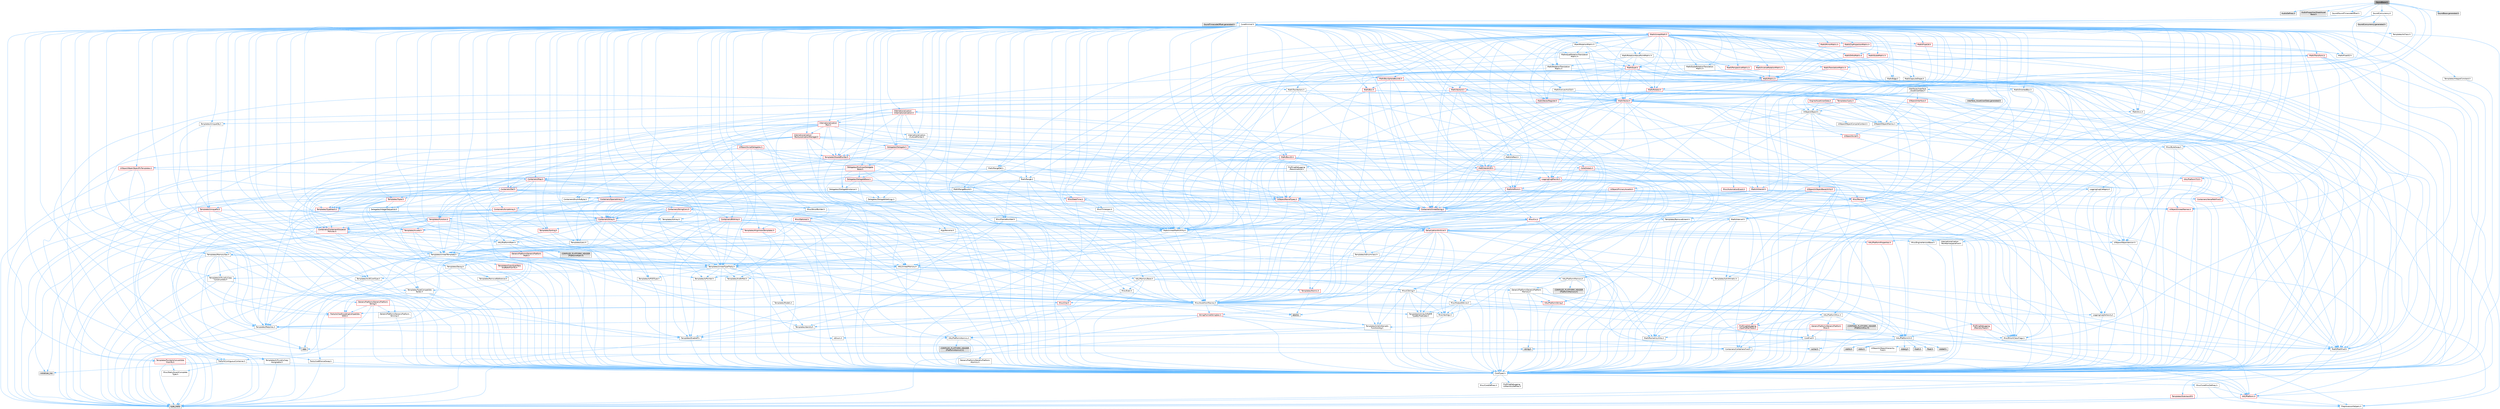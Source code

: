 digraph "SoundBase.h"
{
 // INTERACTIVE_SVG=YES
 // LATEX_PDF_SIZE
  bgcolor="transparent";
  edge [fontname=Helvetica,fontsize=10,labelfontname=Helvetica,labelfontsize=10];
  node [fontname=Helvetica,fontsize=10,shape=box,height=0.2,width=0.4];
  Node1 [id="Node000001",label="SoundBase.h",height=0.2,width=0.4,color="gray40", fillcolor="grey60", style="filled", fontcolor="black",tooltip=" "];
  Node1 -> Node2 [id="edge1_Node000001_Node000002",color="steelblue1",style="solid",tooltip=" "];
  Node2 [id="Node000002",label="AudioDefines.h",height=0.2,width=0.4,color="grey60", fillcolor="#E0E0E0", style="filled",tooltip=" "];
  Node1 -> Node3 [id="edge2_Node000001_Node000003",color="steelblue1",style="solid",tooltip=" "];
  Node3 [id="Node000003",label="AudioPropertiesSheetAsset\lBase.h",height=0.2,width=0.4,color="grey60", fillcolor="#E0E0E0", style="filled",tooltip=" "];
  Node1 -> Node4 [id="edge3_Node000001_Node000004",color="steelblue1",style="solid",tooltip=" "];
  Node4 [id="Node000004",label="CoreMinimal.h",height=0.2,width=0.4,color="grey40", fillcolor="white", style="filled",URL="$d7/d67/CoreMinimal_8h.html",tooltip=" "];
  Node4 -> Node5 [id="edge4_Node000004_Node000005",color="steelblue1",style="solid",tooltip=" "];
  Node5 [id="Node000005",label="CoreTypes.h",height=0.2,width=0.4,color="grey40", fillcolor="white", style="filled",URL="$dc/dec/CoreTypes_8h.html",tooltip=" "];
  Node5 -> Node6 [id="edge5_Node000005_Node000006",color="steelblue1",style="solid",tooltip=" "];
  Node6 [id="Node000006",label="HAL/Platform.h",height=0.2,width=0.4,color="red", fillcolor="#FFF0F0", style="filled",URL="$d9/dd0/Platform_8h.html",tooltip=" "];
  Node6 -> Node9 [id="edge6_Node000006_Node000009",color="steelblue1",style="solid",tooltip=" "];
  Node9 [id="Node000009",label="type_traits",height=0.2,width=0.4,color="grey60", fillcolor="#E0E0E0", style="filled",tooltip=" "];
  Node6 -> Node10 [id="edge7_Node000006_Node000010",color="steelblue1",style="solid",tooltip=" "];
  Node10 [id="Node000010",label="PreprocessorHelpers.h",height=0.2,width=0.4,color="grey40", fillcolor="white", style="filled",URL="$db/ddb/PreprocessorHelpers_8h.html",tooltip=" "];
  Node5 -> Node16 [id="edge8_Node000005_Node000016",color="steelblue1",style="solid",tooltip=" "];
  Node16 [id="Node000016",label="ProfilingDebugging\l/UMemoryDefines.h",height=0.2,width=0.4,color="grey40", fillcolor="white", style="filled",URL="$d2/da2/UMemoryDefines_8h.html",tooltip=" "];
  Node5 -> Node17 [id="edge9_Node000005_Node000017",color="steelblue1",style="solid",tooltip=" "];
  Node17 [id="Node000017",label="Misc/CoreMiscDefines.h",height=0.2,width=0.4,color="grey40", fillcolor="white", style="filled",URL="$da/d38/CoreMiscDefines_8h.html",tooltip=" "];
  Node17 -> Node6 [id="edge10_Node000017_Node000006",color="steelblue1",style="solid",tooltip=" "];
  Node17 -> Node10 [id="edge11_Node000017_Node000010",color="steelblue1",style="solid",tooltip=" "];
  Node5 -> Node18 [id="edge12_Node000005_Node000018",color="steelblue1",style="solid",tooltip=" "];
  Node18 [id="Node000018",label="Misc/CoreDefines.h",height=0.2,width=0.4,color="grey40", fillcolor="white", style="filled",URL="$d3/dd2/CoreDefines_8h.html",tooltip=" "];
  Node4 -> Node19 [id="edge13_Node000004_Node000019",color="steelblue1",style="solid",tooltip=" "];
  Node19 [id="Node000019",label="CoreFwd.h",height=0.2,width=0.4,color="grey40", fillcolor="white", style="filled",URL="$d1/d1e/CoreFwd_8h.html",tooltip=" "];
  Node19 -> Node5 [id="edge14_Node000019_Node000005",color="steelblue1",style="solid",tooltip=" "];
  Node19 -> Node20 [id="edge15_Node000019_Node000020",color="steelblue1",style="solid",tooltip=" "];
  Node20 [id="Node000020",label="Containers/ContainersFwd.h",height=0.2,width=0.4,color="grey40", fillcolor="white", style="filled",URL="$d4/d0a/ContainersFwd_8h.html",tooltip=" "];
  Node20 -> Node6 [id="edge16_Node000020_Node000006",color="steelblue1",style="solid",tooltip=" "];
  Node20 -> Node5 [id="edge17_Node000020_Node000005",color="steelblue1",style="solid",tooltip=" "];
  Node20 -> Node21 [id="edge18_Node000020_Node000021",color="steelblue1",style="solid",tooltip=" "];
  Node21 [id="Node000021",label="Traits/IsContiguousContainer.h",height=0.2,width=0.4,color="grey40", fillcolor="white", style="filled",URL="$d5/d3c/IsContiguousContainer_8h.html",tooltip=" "];
  Node21 -> Node5 [id="edge19_Node000021_Node000005",color="steelblue1",style="solid",tooltip=" "];
  Node21 -> Node22 [id="edge20_Node000021_Node000022",color="steelblue1",style="solid",tooltip=" "];
  Node22 [id="Node000022",label="Misc/StaticAssertComplete\lType.h",height=0.2,width=0.4,color="grey40", fillcolor="white", style="filled",URL="$d5/d4e/StaticAssertCompleteType_8h.html",tooltip=" "];
  Node21 -> Node23 [id="edge21_Node000021_Node000023",color="steelblue1",style="solid",tooltip=" "];
  Node23 [id="Node000023",label="initializer_list",height=0.2,width=0.4,color="grey60", fillcolor="#E0E0E0", style="filled",tooltip=" "];
  Node19 -> Node24 [id="edge22_Node000019_Node000024",color="steelblue1",style="solid",tooltip=" "];
  Node24 [id="Node000024",label="Math/MathFwd.h",height=0.2,width=0.4,color="grey40", fillcolor="white", style="filled",URL="$d2/d10/MathFwd_8h.html",tooltip=" "];
  Node24 -> Node6 [id="edge23_Node000024_Node000006",color="steelblue1",style="solid",tooltip=" "];
  Node19 -> Node25 [id="edge24_Node000019_Node000025",color="steelblue1",style="solid",tooltip=" "];
  Node25 [id="Node000025",label="UObject/UObjectHierarchy\lFwd.h",height=0.2,width=0.4,color="grey40", fillcolor="white", style="filled",URL="$d3/d13/UObjectHierarchyFwd_8h.html",tooltip=" "];
  Node4 -> Node25 [id="edge25_Node000004_Node000025",color="steelblue1",style="solid",tooltip=" "];
  Node4 -> Node20 [id="edge26_Node000004_Node000020",color="steelblue1",style="solid",tooltip=" "];
  Node4 -> Node26 [id="edge27_Node000004_Node000026",color="steelblue1",style="solid",tooltip=" "];
  Node26 [id="Node000026",label="Misc/VarArgs.h",height=0.2,width=0.4,color="grey40", fillcolor="white", style="filled",URL="$d5/d6f/VarArgs_8h.html",tooltip=" "];
  Node26 -> Node5 [id="edge28_Node000026_Node000005",color="steelblue1",style="solid",tooltip=" "];
  Node4 -> Node27 [id="edge29_Node000004_Node000027",color="steelblue1",style="solid",tooltip=" "];
  Node27 [id="Node000027",label="Logging/LogVerbosity.h",height=0.2,width=0.4,color="grey40", fillcolor="white", style="filled",URL="$d2/d8f/LogVerbosity_8h.html",tooltip=" "];
  Node27 -> Node5 [id="edge30_Node000027_Node000005",color="steelblue1",style="solid",tooltip=" "];
  Node4 -> Node28 [id="edge31_Node000004_Node000028",color="steelblue1",style="solid",tooltip=" "];
  Node28 [id="Node000028",label="Misc/OutputDevice.h",height=0.2,width=0.4,color="grey40", fillcolor="white", style="filled",URL="$d7/d32/OutputDevice_8h.html",tooltip=" "];
  Node28 -> Node19 [id="edge32_Node000028_Node000019",color="steelblue1",style="solid",tooltip=" "];
  Node28 -> Node5 [id="edge33_Node000028_Node000005",color="steelblue1",style="solid",tooltip=" "];
  Node28 -> Node27 [id="edge34_Node000028_Node000027",color="steelblue1",style="solid",tooltip=" "];
  Node28 -> Node26 [id="edge35_Node000028_Node000026",color="steelblue1",style="solid",tooltip=" "];
  Node28 -> Node29 [id="edge36_Node000028_Node000029",color="steelblue1",style="solid",tooltip=" "];
  Node29 [id="Node000029",label="Templates/IsArrayOrRefOf\lTypeByPredicate.h",height=0.2,width=0.4,color="grey40", fillcolor="white", style="filled",URL="$d6/da1/IsArrayOrRefOfTypeByPredicate_8h.html",tooltip=" "];
  Node29 -> Node5 [id="edge37_Node000029_Node000005",color="steelblue1",style="solid",tooltip=" "];
  Node28 -> Node30 [id="edge38_Node000028_Node000030",color="steelblue1",style="solid",tooltip=" "];
  Node30 [id="Node000030",label="Templates/IsValidVariadic\lFunctionArg.h",height=0.2,width=0.4,color="grey40", fillcolor="white", style="filled",URL="$d0/dc8/IsValidVariadicFunctionArg_8h.html",tooltip=" "];
  Node30 -> Node5 [id="edge39_Node000030_Node000005",color="steelblue1",style="solid",tooltip=" "];
  Node30 -> Node31 [id="edge40_Node000030_Node000031",color="steelblue1",style="solid",tooltip=" "];
  Node31 [id="Node000031",label="IsEnum.h",height=0.2,width=0.4,color="grey40", fillcolor="white", style="filled",URL="$d4/de5/IsEnum_8h.html",tooltip=" "];
  Node30 -> Node9 [id="edge41_Node000030_Node000009",color="steelblue1",style="solid",tooltip=" "];
  Node28 -> Node32 [id="edge42_Node000028_Node000032",color="steelblue1",style="solid",tooltip=" "];
  Node32 [id="Node000032",label="Traits/IsCharEncodingCompatible\lWith.h",height=0.2,width=0.4,color="red", fillcolor="#FFF0F0", style="filled",URL="$df/dd1/IsCharEncodingCompatibleWith_8h.html",tooltip=" "];
  Node32 -> Node9 [id="edge43_Node000032_Node000009",color="steelblue1",style="solid",tooltip=" "];
  Node4 -> Node34 [id="edge44_Node000004_Node000034",color="steelblue1",style="solid",tooltip=" "];
  Node34 [id="Node000034",label="HAL/PlatformCrt.h",height=0.2,width=0.4,color="grey40", fillcolor="white", style="filled",URL="$d8/d75/PlatformCrt_8h.html",tooltip=" "];
  Node34 -> Node35 [id="edge45_Node000034_Node000035",color="steelblue1",style="solid",tooltip=" "];
  Node35 [id="Node000035",label="new",height=0.2,width=0.4,color="grey60", fillcolor="#E0E0E0", style="filled",tooltip=" "];
  Node34 -> Node36 [id="edge46_Node000034_Node000036",color="steelblue1",style="solid",tooltip=" "];
  Node36 [id="Node000036",label="wchar.h",height=0.2,width=0.4,color="grey60", fillcolor="#E0E0E0", style="filled",tooltip=" "];
  Node34 -> Node37 [id="edge47_Node000034_Node000037",color="steelblue1",style="solid",tooltip=" "];
  Node37 [id="Node000037",label="stddef.h",height=0.2,width=0.4,color="grey60", fillcolor="#E0E0E0", style="filled",tooltip=" "];
  Node34 -> Node38 [id="edge48_Node000034_Node000038",color="steelblue1",style="solid",tooltip=" "];
  Node38 [id="Node000038",label="stdlib.h",height=0.2,width=0.4,color="grey60", fillcolor="#E0E0E0", style="filled",tooltip=" "];
  Node34 -> Node39 [id="edge49_Node000034_Node000039",color="steelblue1",style="solid",tooltip=" "];
  Node39 [id="Node000039",label="stdio.h",height=0.2,width=0.4,color="grey60", fillcolor="#E0E0E0", style="filled",tooltip=" "];
  Node34 -> Node40 [id="edge50_Node000034_Node000040",color="steelblue1",style="solid",tooltip=" "];
  Node40 [id="Node000040",label="stdarg.h",height=0.2,width=0.4,color="grey60", fillcolor="#E0E0E0", style="filled",tooltip=" "];
  Node34 -> Node41 [id="edge51_Node000034_Node000041",color="steelblue1",style="solid",tooltip=" "];
  Node41 [id="Node000041",label="math.h",height=0.2,width=0.4,color="grey60", fillcolor="#E0E0E0", style="filled",tooltip=" "];
  Node34 -> Node42 [id="edge52_Node000034_Node000042",color="steelblue1",style="solid",tooltip=" "];
  Node42 [id="Node000042",label="float.h",height=0.2,width=0.4,color="grey60", fillcolor="#E0E0E0", style="filled",tooltip=" "];
  Node34 -> Node43 [id="edge53_Node000034_Node000043",color="steelblue1",style="solid",tooltip=" "];
  Node43 [id="Node000043",label="string.h",height=0.2,width=0.4,color="grey60", fillcolor="#E0E0E0", style="filled",tooltip=" "];
  Node4 -> Node44 [id="edge54_Node000004_Node000044",color="steelblue1",style="solid",tooltip=" "];
  Node44 [id="Node000044",label="HAL/PlatformMisc.h",height=0.2,width=0.4,color="grey40", fillcolor="white", style="filled",URL="$d0/df5/PlatformMisc_8h.html",tooltip=" "];
  Node44 -> Node5 [id="edge55_Node000044_Node000005",color="steelblue1",style="solid",tooltip=" "];
  Node44 -> Node45 [id="edge56_Node000044_Node000045",color="steelblue1",style="solid",tooltip=" "];
  Node45 [id="Node000045",label="GenericPlatform/GenericPlatform\lMisc.h",height=0.2,width=0.4,color="red", fillcolor="#FFF0F0", style="filled",URL="$db/d9a/GenericPlatformMisc_8h.html",tooltip=" "];
  Node45 -> Node19 [id="edge57_Node000045_Node000019",color="steelblue1",style="solid",tooltip=" "];
  Node45 -> Node5 [id="edge58_Node000045_Node000005",color="steelblue1",style="solid",tooltip=" "];
  Node45 -> Node34 [id="edge59_Node000045_Node000034",color="steelblue1",style="solid",tooltip=" "];
  Node45 -> Node49 [id="edge60_Node000045_Node000049",color="steelblue1",style="solid",tooltip=" "];
  Node49 [id="Node000049",label="Math/NumericLimits.h",height=0.2,width=0.4,color="grey40", fillcolor="white", style="filled",URL="$df/d1b/NumericLimits_8h.html",tooltip=" "];
  Node49 -> Node5 [id="edge61_Node000049_Node000005",color="steelblue1",style="solid",tooltip=" "];
  Node45 -> Node51 [id="edge62_Node000045_Node000051",color="steelblue1",style="solid",tooltip=" "];
  Node51 [id="Node000051",label="Misc/EnumClassFlags.h",height=0.2,width=0.4,color="grey40", fillcolor="white", style="filled",URL="$d8/de7/EnumClassFlags_8h.html",tooltip=" "];
  Node44 -> Node54 [id="edge63_Node000044_Node000054",color="steelblue1",style="solid",tooltip=" "];
  Node54 [id="Node000054",label="COMPILED_PLATFORM_HEADER\l(PlatformMisc.h)",height=0.2,width=0.4,color="grey60", fillcolor="#E0E0E0", style="filled",tooltip=" "];
  Node44 -> Node55 [id="edge64_Node000044_Node000055",color="steelblue1",style="solid",tooltip=" "];
  Node55 [id="Node000055",label="ProfilingDebugging\l/CpuProfilerTrace.h",height=0.2,width=0.4,color="red", fillcolor="#FFF0F0", style="filled",URL="$da/dcb/CpuProfilerTrace_8h.html",tooltip=" "];
  Node55 -> Node5 [id="edge65_Node000055_Node000005",color="steelblue1",style="solid",tooltip=" "];
  Node55 -> Node20 [id="edge66_Node000055_Node000020",color="steelblue1",style="solid",tooltip=" "];
  Node55 -> Node56 [id="edge67_Node000055_Node000056",color="steelblue1",style="solid",tooltip=" "];
  Node56 [id="Node000056",label="HAL/PlatformAtomics.h",height=0.2,width=0.4,color="grey40", fillcolor="white", style="filled",URL="$d3/d36/PlatformAtomics_8h.html",tooltip=" "];
  Node56 -> Node5 [id="edge68_Node000056_Node000005",color="steelblue1",style="solid",tooltip=" "];
  Node56 -> Node57 [id="edge69_Node000056_Node000057",color="steelblue1",style="solid",tooltip=" "];
  Node57 [id="Node000057",label="GenericPlatform/GenericPlatform\lAtomics.h",height=0.2,width=0.4,color="grey40", fillcolor="white", style="filled",URL="$da/d72/GenericPlatformAtomics_8h.html",tooltip=" "];
  Node57 -> Node5 [id="edge70_Node000057_Node000005",color="steelblue1",style="solid",tooltip=" "];
  Node56 -> Node58 [id="edge71_Node000056_Node000058",color="steelblue1",style="solid",tooltip=" "];
  Node58 [id="Node000058",label="COMPILED_PLATFORM_HEADER\l(PlatformAtomics.h)",height=0.2,width=0.4,color="grey60", fillcolor="#E0E0E0", style="filled",tooltip=" "];
  Node55 -> Node10 [id="edge72_Node000055_Node000010",color="steelblue1",style="solid",tooltip=" "];
  Node4 -> Node63 [id="edge73_Node000004_Node000063",color="steelblue1",style="solid",tooltip=" "];
  Node63 [id="Node000063",label="Misc/AssertionMacros.h",height=0.2,width=0.4,color="grey40", fillcolor="white", style="filled",URL="$d0/dfa/AssertionMacros_8h.html",tooltip=" "];
  Node63 -> Node5 [id="edge74_Node000063_Node000005",color="steelblue1",style="solid",tooltip=" "];
  Node63 -> Node6 [id="edge75_Node000063_Node000006",color="steelblue1",style="solid",tooltip=" "];
  Node63 -> Node44 [id="edge76_Node000063_Node000044",color="steelblue1",style="solid",tooltip=" "];
  Node63 -> Node10 [id="edge77_Node000063_Node000010",color="steelblue1",style="solid",tooltip=" "];
  Node63 -> Node64 [id="edge78_Node000063_Node000064",color="steelblue1",style="solid",tooltip=" "];
  Node64 [id="Node000064",label="Templates/EnableIf.h",height=0.2,width=0.4,color="grey40", fillcolor="white", style="filled",URL="$d7/d60/EnableIf_8h.html",tooltip=" "];
  Node64 -> Node5 [id="edge79_Node000064_Node000005",color="steelblue1",style="solid",tooltip=" "];
  Node63 -> Node29 [id="edge80_Node000063_Node000029",color="steelblue1",style="solid",tooltip=" "];
  Node63 -> Node30 [id="edge81_Node000063_Node000030",color="steelblue1",style="solid",tooltip=" "];
  Node63 -> Node32 [id="edge82_Node000063_Node000032",color="steelblue1",style="solid",tooltip=" "];
  Node63 -> Node26 [id="edge83_Node000063_Node000026",color="steelblue1",style="solid",tooltip=" "];
  Node63 -> Node65 [id="edge84_Node000063_Node000065",color="steelblue1",style="solid",tooltip=" "];
  Node65 [id="Node000065",label="String/FormatStringSan.h",height=0.2,width=0.4,color="red", fillcolor="#FFF0F0", style="filled",URL="$d3/d8b/FormatStringSan_8h.html",tooltip=" "];
  Node65 -> Node9 [id="edge85_Node000065_Node000009",color="steelblue1",style="solid",tooltip=" "];
  Node65 -> Node5 [id="edge86_Node000065_Node000005",color="steelblue1",style="solid",tooltip=" "];
  Node65 -> Node66 [id="edge87_Node000065_Node000066",color="steelblue1",style="solid",tooltip=" "];
  Node66 [id="Node000066",label="Templates/Requires.h",height=0.2,width=0.4,color="grey40", fillcolor="white", style="filled",URL="$dc/d96/Requires_8h.html",tooltip=" "];
  Node66 -> Node64 [id="edge88_Node000066_Node000064",color="steelblue1",style="solid",tooltip=" "];
  Node66 -> Node9 [id="edge89_Node000066_Node000009",color="steelblue1",style="solid",tooltip=" "];
  Node65 -> Node67 [id="edge90_Node000065_Node000067",color="steelblue1",style="solid",tooltip=" "];
  Node67 [id="Node000067",label="Templates/Identity.h",height=0.2,width=0.4,color="grey40", fillcolor="white", style="filled",URL="$d0/dd5/Identity_8h.html",tooltip=" "];
  Node65 -> Node30 [id="edge91_Node000065_Node000030",color="steelblue1",style="solid",tooltip=" "];
  Node65 -> Node20 [id="edge92_Node000065_Node000020",color="steelblue1",style="solid",tooltip=" "];
  Node63 -> Node71 [id="edge93_Node000063_Node000071",color="steelblue1",style="solid",tooltip=" "];
  Node71 [id="Node000071",label="atomic",height=0.2,width=0.4,color="grey60", fillcolor="#E0E0E0", style="filled",tooltip=" "];
  Node4 -> Node72 [id="edge94_Node000004_Node000072",color="steelblue1",style="solid",tooltip=" "];
  Node72 [id="Node000072",label="Templates/IsPointer.h",height=0.2,width=0.4,color="grey40", fillcolor="white", style="filled",URL="$d7/d05/IsPointer_8h.html",tooltip=" "];
  Node72 -> Node5 [id="edge95_Node000072_Node000005",color="steelblue1",style="solid",tooltip=" "];
  Node4 -> Node73 [id="edge96_Node000004_Node000073",color="steelblue1",style="solid",tooltip=" "];
  Node73 [id="Node000073",label="HAL/PlatformMemory.h",height=0.2,width=0.4,color="grey40", fillcolor="white", style="filled",URL="$de/d68/PlatformMemory_8h.html",tooltip=" "];
  Node73 -> Node5 [id="edge97_Node000073_Node000005",color="steelblue1",style="solid",tooltip=" "];
  Node73 -> Node74 [id="edge98_Node000073_Node000074",color="steelblue1",style="solid",tooltip=" "];
  Node74 [id="Node000074",label="GenericPlatform/GenericPlatform\lMemory.h",height=0.2,width=0.4,color="grey40", fillcolor="white", style="filled",URL="$dd/d22/GenericPlatformMemory_8h.html",tooltip=" "];
  Node74 -> Node19 [id="edge99_Node000074_Node000019",color="steelblue1",style="solid",tooltip=" "];
  Node74 -> Node5 [id="edge100_Node000074_Node000005",color="steelblue1",style="solid",tooltip=" "];
  Node74 -> Node75 [id="edge101_Node000074_Node000075",color="steelblue1",style="solid",tooltip=" "];
  Node75 [id="Node000075",label="HAL/PlatformString.h",height=0.2,width=0.4,color="red", fillcolor="#FFF0F0", style="filled",URL="$db/db5/PlatformString_8h.html",tooltip=" "];
  Node75 -> Node5 [id="edge102_Node000075_Node000005",color="steelblue1",style="solid",tooltip=" "];
  Node74 -> Node43 [id="edge103_Node000074_Node000043",color="steelblue1",style="solid",tooltip=" "];
  Node74 -> Node36 [id="edge104_Node000074_Node000036",color="steelblue1",style="solid",tooltip=" "];
  Node73 -> Node77 [id="edge105_Node000073_Node000077",color="steelblue1",style="solid",tooltip=" "];
  Node77 [id="Node000077",label="COMPILED_PLATFORM_HEADER\l(PlatformMemory.h)",height=0.2,width=0.4,color="grey60", fillcolor="#E0E0E0", style="filled",tooltip=" "];
  Node4 -> Node56 [id="edge106_Node000004_Node000056",color="steelblue1",style="solid",tooltip=" "];
  Node4 -> Node78 [id="edge107_Node000004_Node000078",color="steelblue1",style="solid",tooltip=" "];
  Node78 [id="Node000078",label="Misc/Exec.h",height=0.2,width=0.4,color="grey40", fillcolor="white", style="filled",URL="$de/ddb/Exec_8h.html",tooltip=" "];
  Node78 -> Node5 [id="edge108_Node000078_Node000005",color="steelblue1",style="solid",tooltip=" "];
  Node78 -> Node63 [id="edge109_Node000078_Node000063",color="steelblue1",style="solid",tooltip=" "];
  Node4 -> Node79 [id="edge110_Node000004_Node000079",color="steelblue1",style="solid",tooltip=" "];
  Node79 [id="Node000079",label="HAL/MemoryBase.h",height=0.2,width=0.4,color="grey40", fillcolor="white", style="filled",URL="$d6/d9f/MemoryBase_8h.html",tooltip=" "];
  Node79 -> Node5 [id="edge111_Node000079_Node000005",color="steelblue1",style="solid",tooltip=" "];
  Node79 -> Node56 [id="edge112_Node000079_Node000056",color="steelblue1",style="solid",tooltip=" "];
  Node79 -> Node34 [id="edge113_Node000079_Node000034",color="steelblue1",style="solid",tooltip=" "];
  Node79 -> Node78 [id="edge114_Node000079_Node000078",color="steelblue1",style="solid",tooltip=" "];
  Node79 -> Node28 [id="edge115_Node000079_Node000028",color="steelblue1",style="solid",tooltip=" "];
  Node79 -> Node80 [id="edge116_Node000079_Node000080",color="steelblue1",style="solid",tooltip=" "];
  Node80 [id="Node000080",label="Templates/Atomic.h",height=0.2,width=0.4,color="red", fillcolor="#FFF0F0", style="filled",URL="$d3/d91/Atomic_8h.html",tooltip=" "];
  Node80 -> Node71 [id="edge117_Node000080_Node000071",color="steelblue1",style="solid",tooltip=" "];
  Node4 -> Node89 [id="edge118_Node000004_Node000089",color="steelblue1",style="solid",tooltip=" "];
  Node89 [id="Node000089",label="HAL/UnrealMemory.h",height=0.2,width=0.4,color="grey40", fillcolor="white", style="filled",URL="$d9/d96/UnrealMemory_8h.html",tooltip=" "];
  Node89 -> Node5 [id="edge119_Node000089_Node000005",color="steelblue1",style="solid",tooltip=" "];
  Node89 -> Node74 [id="edge120_Node000089_Node000074",color="steelblue1",style="solid",tooltip=" "];
  Node89 -> Node79 [id="edge121_Node000089_Node000079",color="steelblue1",style="solid",tooltip=" "];
  Node89 -> Node73 [id="edge122_Node000089_Node000073",color="steelblue1",style="solid",tooltip=" "];
  Node89 -> Node90 [id="edge123_Node000089_Node000090",color="steelblue1",style="solid",tooltip=" "];
  Node90 [id="Node000090",label="ProfilingDebugging\l/MemoryTrace.h",height=0.2,width=0.4,color="red", fillcolor="#FFF0F0", style="filled",URL="$da/dd7/MemoryTrace_8h.html",tooltip=" "];
  Node90 -> Node6 [id="edge124_Node000090_Node000006",color="steelblue1",style="solid",tooltip=" "];
  Node90 -> Node51 [id="edge125_Node000090_Node000051",color="steelblue1",style="solid",tooltip=" "];
  Node89 -> Node72 [id="edge126_Node000089_Node000072",color="steelblue1",style="solid",tooltip=" "];
  Node4 -> Node91 [id="edge127_Node000004_Node000091",color="steelblue1",style="solid",tooltip=" "];
  Node91 [id="Node000091",label="Templates/IsArithmetic.h",height=0.2,width=0.4,color="grey40", fillcolor="white", style="filled",URL="$d2/d5d/IsArithmetic_8h.html",tooltip=" "];
  Node91 -> Node5 [id="edge128_Node000091_Node000005",color="steelblue1",style="solid",tooltip=" "];
  Node4 -> Node85 [id="edge129_Node000004_Node000085",color="steelblue1",style="solid",tooltip=" "];
  Node85 [id="Node000085",label="Templates/AndOrNot.h",height=0.2,width=0.4,color="grey40", fillcolor="white", style="filled",URL="$db/d0a/AndOrNot_8h.html",tooltip=" "];
  Node85 -> Node5 [id="edge130_Node000085_Node000005",color="steelblue1",style="solid",tooltip=" "];
  Node4 -> Node92 [id="edge131_Node000004_Node000092",color="steelblue1",style="solid",tooltip=" "];
  Node92 [id="Node000092",label="Templates/IsPODType.h",height=0.2,width=0.4,color="grey40", fillcolor="white", style="filled",URL="$d7/db1/IsPODType_8h.html",tooltip=" "];
  Node92 -> Node5 [id="edge132_Node000092_Node000005",color="steelblue1",style="solid",tooltip=" "];
  Node4 -> Node93 [id="edge133_Node000004_Node000093",color="steelblue1",style="solid",tooltip=" "];
  Node93 [id="Node000093",label="Templates/IsUECoreType.h",height=0.2,width=0.4,color="grey40", fillcolor="white", style="filled",URL="$d1/db8/IsUECoreType_8h.html",tooltip=" "];
  Node93 -> Node5 [id="edge134_Node000093_Node000005",color="steelblue1",style="solid",tooltip=" "];
  Node93 -> Node9 [id="edge135_Node000093_Node000009",color="steelblue1",style="solid",tooltip=" "];
  Node4 -> Node86 [id="edge136_Node000004_Node000086",color="steelblue1",style="solid",tooltip=" "];
  Node86 [id="Node000086",label="Templates/IsTriviallyCopy\lConstructible.h",height=0.2,width=0.4,color="grey40", fillcolor="white", style="filled",URL="$d3/d78/IsTriviallyCopyConstructible_8h.html",tooltip=" "];
  Node86 -> Node5 [id="edge137_Node000086_Node000005",color="steelblue1",style="solid",tooltip=" "];
  Node86 -> Node9 [id="edge138_Node000086_Node000009",color="steelblue1",style="solid",tooltip=" "];
  Node4 -> Node94 [id="edge139_Node000004_Node000094",color="steelblue1",style="solid",tooltip=" "];
  Node94 [id="Node000094",label="Templates/UnrealTypeTraits.h",height=0.2,width=0.4,color="grey40", fillcolor="white", style="filled",URL="$d2/d2d/UnrealTypeTraits_8h.html",tooltip=" "];
  Node94 -> Node5 [id="edge140_Node000094_Node000005",color="steelblue1",style="solid",tooltip=" "];
  Node94 -> Node72 [id="edge141_Node000094_Node000072",color="steelblue1",style="solid",tooltip=" "];
  Node94 -> Node63 [id="edge142_Node000094_Node000063",color="steelblue1",style="solid",tooltip=" "];
  Node94 -> Node85 [id="edge143_Node000094_Node000085",color="steelblue1",style="solid",tooltip=" "];
  Node94 -> Node64 [id="edge144_Node000094_Node000064",color="steelblue1",style="solid",tooltip=" "];
  Node94 -> Node91 [id="edge145_Node000094_Node000091",color="steelblue1",style="solid",tooltip=" "];
  Node94 -> Node31 [id="edge146_Node000094_Node000031",color="steelblue1",style="solid",tooltip=" "];
  Node94 -> Node95 [id="edge147_Node000094_Node000095",color="steelblue1",style="solid",tooltip=" "];
  Node95 [id="Node000095",label="Templates/Models.h",height=0.2,width=0.4,color="grey40", fillcolor="white", style="filled",URL="$d3/d0c/Models_8h.html",tooltip=" "];
  Node95 -> Node67 [id="edge148_Node000095_Node000067",color="steelblue1",style="solid",tooltip=" "];
  Node94 -> Node92 [id="edge149_Node000094_Node000092",color="steelblue1",style="solid",tooltip=" "];
  Node94 -> Node93 [id="edge150_Node000094_Node000093",color="steelblue1",style="solid",tooltip=" "];
  Node94 -> Node86 [id="edge151_Node000094_Node000086",color="steelblue1",style="solid",tooltip=" "];
  Node4 -> Node64 [id="edge152_Node000004_Node000064",color="steelblue1",style="solid",tooltip=" "];
  Node4 -> Node96 [id="edge153_Node000004_Node000096",color="steelblue1",style="solid",tooltip=" "];
  Node96 [id="Node000096",label="Templates/RemoveReference.h",height=0.2,width=0.4,color="grey40", fillcolor="white", style="filled",URL="$da/dbe/RemoveReference_8h.html",tooltip=" "];
  Node96 -> Node5 [id="edge154_Node000096_Node000005",color="steelblue1",style="solid",tooltip=" "];
  Node4 -> Node97 [id="edge155_Node000004_Node000097",color="steelblue1",style="solid",tooltip=" "];
  Node97 [id="Node000097",label="Templates/IntegralConstant.h",height=0.2,width=0.4,color="grey40", fillcolor="white", style="filled",URL="$db/d1b/IntegralConstant_8h.html",tooltip=" "];
  Node97 -> Node5 [id="edge156_Node000097_Node000005",color="steelblue1",style="solid",tooltip=" "];
  Node4 -> Node98 [id="edge157_Node000004_Node000098",color="steelblue1",style="solid",tooltip=" "];
  Node98 [id="Node000098",label="Templates/IsClass.h",height=0.2,width=0.4,color="grey40", fillcolor="white", style="filled",URL="$db/dcb/IsClass_8h.html",tooltip=" "];
  Node98 -> Node5 [id="edge158_Node000098_Node000005",color="steelblue1",style="solid",tooltip=" "];
  Node4 -> Node99 [id="edge159_Node000004_Node000099",color="steelblue1",style="solid",tooltip=" "];
  Node99 [id="Node000099",label="Templates/TypeCompatible\lBytes.h",height=0.2,width=0.4,color="grey40", fillcolor="white", style="filled",URL="$df/d0a/TypeCompatibleBytes_8h.html",tooltip=" "];
  Node99 -> Node5 [id="edge160_Node000099_Node000005",color="steelblue1",style="solid",tooltip=" "];
  Node99 -> Node43 [id="edge161_Node000099_Node000043",color="steelblue1",style="solid",tooltip=" "];
  Node99 -> Node35 [id="edge162_Node000099_Node000035",color="steelblue1",style="solid",tooltip=" "];
  Node99 -> Node9 [id="edge163_Node000099_Node000009",color="steelblue1",style="solid",tooltip=" "];
  Node4 -> Node21 [id="edge164_Node000004_Node000021",color="steelblue1",style="solid",tooltip=" "];
  Node4 -> Node100 [id="edge165_Node000004_Node000100",color="steelblue1",style="solid",tooltip=" "];
  Node100 [id="Node000100",label="Templates/UnrealTemplate.h",height=0.2,width=0.4,color="grey40", fillcolor="white", style="filled",URL="$d4/d24/UnrealTemplate_8h.html",tooltip=" "];
  Node100 -> Node5 [id="edge166_Node000100_Node000005",color="steelblue1",style="solid",tooltip=" "];
  Node100 -> Node72 [id="edge167_Node000100_Node000072",color="steelblue1",style="solid",tooltip=" "];
  Node100 -> Node89 [id="edge168_Node000100_Node000089",color="steelblue1",style="solid",tooltip=" "];
  Node100 -> Node101 [id="edge169_Node000100_Node000101",color="steelblue1",style="solid",tooltip=" "];
  Node101 [id="Node000101",label="Templates/CopyQualifiers\lAndRefsFromTo.h",height=0.2,width=0.4,color="red", fillcolor="#FFF0F0", style="filled",URL="$d3/db3/CopyQualifiersAndRefsFromTo_8h.html",tooltip=" "];
  Node100 -> Node94 [id="edge170_Node000100_Node000094",color="steelblue1",style="solid",tooltip=" "];
  Node100 -> Node96 [id="edge171_Node000100_Node000096",color="steelblue1",style="solid",tooltip=" "];
  Node100 -> Node66 [id="edge172_Node000100_Node000066",color="steelblue1",style="solid",tooltip=" "];
  Node100 -> Node99 [id="edge173_Node000100_Node000099",color="steelblue1",style="solid",tooltip=" "];
  Node100 -> Node67 [id="edge174_Node000100_Node000067",color="steelblue1",style="solid",tooltip=" "];
  Node100 -> Node21 [id="edge175_Node000100_Node000021",color="steelblue1",style="solid",tooltip=" "];
  Node100 -> Node103 [id="edge176_Node000100_Node000103",color="steelblue1",style="solid",tooltip=" "];
  Node103 [id="Node000103",label="Traits/UseBitwiseSwap.h",height=0.2,width=0.4,color="grey40", fillcolor="white", style="filled",URL="$db/df3/UseBitwiseSwap_8h.html",tooltip=" "];
  Node103 -> Node5 [id="edge177_Node000103_Node000005",color="steelblue1",style="solid",tooltip=" "];
  Node103 -> Node9 [id="edge178_Node000103_Node000009",color="steelblue1",style="solid",tooltip=" "];
  Node100 -> Node9 [id="edge179_Node000100_Node000009",color="steelblue1",style="solid",tooltip=" "];
  Node4 -> Node49 [id="edge180_Node000004_Node000049",color="steelblue1",style="solid",tooltip=" "];
  Node4 -> Node104 [id="edge181_Node000004_Node000104",color="steelblue1",style="solid",tooltip=" "];
  Node104 [id="Node000104",label="HAL/PlatformMath.h",height=0.2,width=0.4,color="grey40", fillcolor="white", style="filled",URL="$dc/d53/PlatformMath_8h.html",tooltip=" "];
  Node104 -> Node5 [id="edge182_Node000104_Node000005",color="steelblue1",style="solid",tooltip=" "];
  Node104 -> Node105 [id="edge183_Node000104_Node000105",color="steelblue1",style="solid",tooltip=" "];
  Node105 [id="Node000105",label="GenericPlatform/GenericPlatform\lMath.h",height=0.2,width=0.4,color="red", fillcolor="#FFF0F0", style="filled",URL="$d5/d79/GenericPlatformMath_8h.html",tooltip=" "];
  Node105 -> Node5 [id="edge184_Node000105_Node000005",color="steelblue1",style="solid",tooltip=" "];
  Node105 -> Node20 [id="edge185_Node000105_Node000020",color="steelblue1",style="solid",tooltip=" "];
  Node105 -> Node34 [id="edge186_Node000105_Node000034",color="steelblue1",style="solid",tooltip=" "];
  Node105 -> Node85 [id="edge187_Node000105_Node000085",color="steelblue1",style="solid",tooltip=" "];
  Node105 -> Node106 [id="edge188_Node000105_Node000106",color="steelblue1",style="solid",tooltip=" "];
  Node106 [id="Node000106",label="Templates/Decay.h",height=0.2,width=0.4,color="grey40", fillcolor="white", style="filled",URL="$dd/d0f/Decay_8h.html",tooltip=" "];
  Node106 -> Node5 [id="edge189_Node000106_Node000005",color="steelblue1",style="solid",tooltip=" "];
  Node106 -> Node96 [id="edge190_Node000106_Node000096",color="steelblue1",style="solid",tooltip=" "];
  Node106 -> Node9 [id="edge191_Node000106_Node000009",color="steelblue1",style="solid",tooltip=" "];
  Node105 -> Node94 [id="edge192_Node000105_Node000094",color="steelblue1",style="solid",tooltip=" "];
  Node105 -> Node66 [id="edge193_Node000105_Node000066",color="steelblue1",style="solid",tooltip=" "];
  Node105 -> Node99 [id="edge194_Node000105_Node000099",color="steelblue1",style="solid",tooltip=" "];
  Node105 -> Node9 [id="edge195_Node000105_Node000009",color="steelblue1",style="solid",tooltip=" "];
  Node104 -> Node111 [id="edge196_Node000104_Node000111",color="steelblue1",style="solid",tooltip=" "];
  Node111 [id="Node000111",label="COMPILED_PLATFORM_HEADER\l(PlatformMath.h)",height=0.2,width=0.4,color="grey60", fillcolor="#E0E0E0", style="filled",tooltip=" "];
  Node4 -> Node87 [id="edge197_Node000004_Node000087",color="steelblue1",style="solid",tooltip=" "];
  Node87 [id="Node000087",label="Templates/IsTriviallyCopy\lAssignable.h",height=0.2,width=0.4,color="grey40", fillcolor="white", style="filled",URL="$d2/df2/IsTriviallyCopyAssignable_8h.html",tooltip=" "];
  Node87 -> Node5 [id="edge198_Node000087_Node000005",color="steelblue1",style="solid",tooltip=" "];
  Node87 -> Node9 [id="edge199_Node000087_Node000009",color="steelblue1",style="solid",tooltip=" "];
  Node4 -> Node112 [id="edge200_Node000004_Node000112",color="steelblue1",style="solid",tooltip=" "];
  Node112 [id="Node000112",label="Templates/MemoryOps.h",height=0.2,width=0.4,color="grey40", fillcolor="white", style="filled",URL="$db/dea/MemoryOps_8h.html",tooltip=" "];
  Node112 -> Node5 [id="edge201_Node000112_Node000005",color="steelblue1",style="solid",tooltip=" "];
  Node112 -> Node89 [id="edge202_Node000112_Node000089",color="steelblue1",style="solid",tooltip=" "];
  Node112 -> Node87 [id="edge203_Node000112_Node000087",color="steelblue1",style="solid",tooltip=" "];
  Node112 -> Node86 [id="edge204_Node000112_Node000086",color="steelblue1",style="solid",tooltip=" "];
  Node112 -> Node66 [id="edge205_Node000112_Node000066",color="steelblue1",style="solid",tooltip=" "];
  Node112 -> Node94 [id="edge206_Node000112_Node000094",color="steelblue1",style="solid",tooltip=" "];
  Node112 -> Node103 [id="edge207_Node000112_Node000103",color="steelblue1",style="solid",tooltip=" "];
  Node112 -> Node35 [id="edge208_Node000112_Node000035",color="steelblue1",style="solid",tooltip=" "];
  Node112 -> Node9 [id="edge209_Node000112_Node000009",color="steelblue1",style="solid",tooltip=" "];
  Node4 -> Node113 [id="edge210_Node000004_Node000113",color="steelblue1",style="solid",tooltip=" "];
  Node113 [id="Node000113",label="Containers/ContainerAllocation\lPolicies.h",height=0.2,width=0.4,color="red", fillcolor="#FFF0F0", style="filled",URL="$d7/dff/ContainerAllocationPolicies_8h.html",tooltip=" "];
  Node113 -> Node5 [id="edge211_Node000113_Node000005",color="steelblue1",style="solid",tooltip=" "];
  Node113 -> Node113 [id="edge212_Node000113_Node000113",color="steelblue1",style="solid",tooltip=" "];
  Node113 -> Node104 [id="edge213_Node000113_Node000104",color="steelblue1",style="solid",tooltip=" "];
  Node113 -> Node89 [id="edge214_Node000113_Node000089",color="steelblue1",style="solid",tooltip=" "];
  Node113 -> Node49 [id="edge215_Node000113_Node000049",color="steelblue1",style="solid",tooltip=" "];
  Node113 -> Node63 [id="edge216_Node000113_Node000063",color="steelblue1",style="solid",tooltip=" "];
  Node113 -> Node112 [id="edge217_Node000113_Node000112",color="steelblue1",style="solid",tooltip=" "];
  Node113 -> Node99 [id="edge218_Node000113_Node000099",color="steelblue1",style="solid",tooltip=" "];
  Node113 -> Node9 [id="edge219_Node000113_Node000009",color="steelblue1",style="solid",tooltip=" "];
  Node4 -> Node116 [id="edge220_Node000004_Node000116",color="steelblue1",style="solid",tooltip=" "];
  Node116 [id="Node000116",label="Templates/IsEnumClass.h",height=0.2,width=0.4,color="grey40", fillcolor="white", style="filled",URL="$d7/d15/IsEnumClass_8h.html",tooltip=" "];
  Node116 -> Node5 [id="edge221_Node000116_Node000005",color="steelblue1",style="solid",tooltip=" "];
  Node116 -> Node85 [id="edge222_Node000116_Node000085",color="steelblue1",style="solid",tooltip=" "];
  Node4 -> Node117 [id="edge223_Node000004_Node000117",color="steelblue1",style="solid",tooltip=" "];
  Node117 [id="Node000117",label="HAL/PlatformProperties.h",height=0.2,width=0.4,color="red", fillcolor="#FFF0F0", style="filled",URL="$d9/db0/PlatformProperties_8h.html",tooltip=" "];
  Node117 -> Node5 [id="edge224_Node000117_Node000005",color="steelblue1",style="solid",tooltip=" "];
  Node4 -> Node120 [id="edge225_Node000004_Node000120",color="steelblue1",style="solid",tooltip=" "];
  Node120 [id="Node000120",label="Misc/EngineVersionBase.h",height=0.2,width=0.4,color="grey40", fillcolor="white", style="filled",URL="$d5/d2b/EngineVersionBase_8h.html",tooltip=" "];
  Node120 -> Node5 [id="edge226_Node000120_Node000005",color="steelblue1",style="solid",tooltip=" "];
  Node4 -> Node121 [id="edge227_Node000004_Node000121",color="steelblue1",style="solid",tooltip=" "];
  Node121 [id="Node000121",label="Internationalization\l/TextNamespaceFwd.h",height=0.2,width=0.4,color="grey40", fillcolor="white", style="filled",URL="$d8/d97/TextNamespaceFwd_8h.html",tooltip=" "];
  Node121 -> Node5 [id="edge228_Node000121_Node000005",color="steelblue1",style="solid",tooltip=" "];
  Node4 -> Node122 [id="edge229_Node000004_Node000122",color="steelblue1",style="solid",tooltip=" "];
  Node122 [id="Node000122",label="Serialization/Archive.h",height=0.2,width=0.4,color="red", fillcolor="#FFF0F0", style="filled",URL="$d7/d3b/Archive_8h.html",tooltip=" "];
  Node122 -> Node19 [id="edge230_Node000122_Node000019",color="steelblue1",style="solid",tooltip=" "];
  Node122 -> Node5 [id="edge231_Node000122_Node000005",color="steelblue1",style="solid",tooltip=" "];
  Node122 -> Node117 [id="edge232_Node000122_Node000117",color="steelblue1",style="solid",tooltip=" "];
  Node122 -> Node121 [id="edge233_Node000122_Node000121",color="steelblue1",style="solid",tooltip=" "];
  Node122 -> Node24 [id="edge234_Node000122_Node000024",color="steelblue1",style="solid",tooltip=" "];
  Node122 -> Node63 [id="edge235_Node000122_Node000063",color="steelblue1",style="solid",tooltip=" "];
  Node122 -> Node120 [id="edge236_Node000122_Node000120",color="steelblue1",style="solid",tooltip=" "];
  Node122 -> Node26 [id="edge237_Node000122_Node000026",color="steelblue1",style="solid",tooltip=" "];
  Node122 -> Node64 [id="edge238_Node000122_Node000064",color="steelblue1",style="solid",tooltip=" "];
  Node122 -> Node29 [id="edge239_Node000122_Node000029",color="steelblue1",style="solid",tooltip=" "];
  Node122 -> Node116 [id="edge240_Node000122_Node000116",color="steelblue1",style="solid",tooltip=" "];
  Node122 -> Node30 [id="edge241_Node000122_Node000030",color="steelblue1",style="solid",tooltip=" "];
  Node122 -> Node100 [id="edge242_Node000122_Node000100",color="steelblue1",style="solid",tooltip=" "];
  Node122 -> Node32 [id="edge243_Node000122_Node000032",color="steelblue1",style="solid",tooltip=" "];
  Node122 -> Node125 [id="edge244_Node000122_Node000125",color="steelblue1",style="solid",tooltip=" "];
  Node125 [id="Node000125",label="UObject/ObjectVersion.h",height=0.2,width=0.4,color="grey40", fillcolor="white", style="filled",URL="$da/d63/ObjectVersion_8h.html",tooltip=" "];
  Node125 -> Node5 [id="edge245_Node000125_Node000005",color="steelblue1",style="solid",tooltip=" "];
  Node4 -> Node126 [id="edge246_Node000004_Node000126",color="steelblue1",style="solid",tooltip=" "];
  Node126 [id="Node000126",label="Templates/Less.h",height=0.2,width=0.4,color="grey40", fillcolor="white", style="filled",URL="$de/dc8/Less_8h.html",tooltip=" "];
  Node126 -> Node5 [id="edge247_Node000126_Node000005",color="steelblue1",style="solid",tooltip=" "];
  Node126 -> Node100 [id="edge248_Node000126_Node000100",color="steelblue1",style="solid",tooltip=" "];
  Node4 -> Node127 [id="edge249_Node000004_Node000127",color="steelblue1",style="solid",tooltip=" "];
  Node127 [id="Node000127",label="Templates/Sorting.h",height=0.2,width=0.4,color="red", fillcolor="#FFF0F0", style="filled",URL="$d3/d9e/Sorting_8h.html",tooltip=" "];
  Node127 -> Node5 [id="edge250_Node000127_Node000005",color="steelblue1",style="solid",tooltip=" "];
  Node127 -> Node104 [id="edge251_Node000127_Node000104",color="steelblue1",style="solid",tooltip=" "];
  Node127 -> Node126 [id="edge252_Node000127_Node000126",color="steelblue1",style="solid",tooltip=" "];
  Node4 -> Node138 [id="edge253_Node000004_Node000138",color="steelblue1",style="solid",tooltip=" "];
  Node138 [id="Node000138",label="Misc/Char.h",height=0.2,width=0.4,color="red", fillcolor="#FFF0F0", style="filled",URL="$d0/d58/Char_8h.html",tooltip=" "];
  Node138 -> Node5 [id="edge254_Node000138_Node000005",color="steelblue1",style="solid",tooltip=" "];
  Node138 -> Node9 [id="edge255_Node000138_Node000009",color="steelblue1",style="solid",tooltip=" "];
  Node4 -> Node141 [id="edge256_Node000004_Node000141",color="steelblue1",style="solid",tooltip=" "];
  Node141 [id="Node000141",label="GenericPlatform/GenericPlatform\lStricmp.h",height=0.2,width=0.4,color="grey40", fillcolor="white", style="filled",URL="$d2/d86/GenericPlatformStricmp_8h.html",tooltip=" "];
  Node141 -> Node5 [id="edge257_Node000141_Node000005",color="steelblue1",style="solid",tooltip=" "];
  Node4 -> Node142 [id="edge258_Node000004_Node000142",color="steelblue1",style="solid",tooltip=" "];
  Node142 [id="Node000142",label="GenericPlatform/GenericPlatform\lString.h",height=0.2,width=0.4,color="red", fillcolor="#FFF0F0", style="filled",URL="$dd/d20/GenericPlatformString_8h.html",tooltip=" "];
  Node142 -> Node5 [id="edge259_Node000142_Node000005",color="steelblue1",style="solid",tooltip=" "];
  Node142 -> Node141 [id="edge260_Node000142_Node000141",color="steelblue1",style="solid",tooltip=" "];
  Node142 -> Node64 [id="edge261_Node000142_Node000064",color="steelblue1",style="solid",tooltip=" "];
  Node142 -> Node32 [id="edge262_Node000142_Node000032",color="steelblue1",style="solid",tooltip=" "];
  Node142 -> Node9 [id="edge263_Node000142_Node000009",color="steelblue1",style="solid",tooltip=" "];
  Node4 -> Node75 [id="edge264_Node000004_Node000075",color="steelblue1",style="solid",tooltip=" "];
  Node4 -> Node145 [id="edge265_Node000004_Node000145",color="steelblue1",style="solid",tooltip=" "];
  Node145 [id="Node000145",label="Misc/CString.h",height=0.2,width=0.4,color="grey40", fillcolor="white", style="filled",URL="$d2/d49/CString_8h.html",tooltip=" "];
  Node145 -> Node5 [id="edge266_Node000145_Node000005",color="steelblue1",style="solid",tooltip=" "];
  Node145 -> Node34 [id="edge267_Node000145_Node000034",color="steelblue1",style="solid",tooltip=" "];
  Node145 -> Node75 [id="edge268_Node000145_Node000075",color="steelblue1",style="solid",tooltip=" "];
  Node145 -> Node63 [id="edge269_Node000145_Node000063",color="steelblue1",style="solid",tooltip=" "];
  Node145 -> Node138 [id="edge270_Node000145_Node000138",color="steelblue1",style="solid",tooltip=" "];
  Node145 -> Node26 [id="edge271_Node000145_Node000026",color="steelblue1",style="solid",tooltip=" "];
  Node145 -> Node29 [id="edge272_Node000145_Node000029",color="steelblue1",style="solid",tooltip=" "];
  Node145 -> Node30 [id="edge273_Node000145_Node000030",color="steelblue1",style="solid",tooltip=" "];
  Node145 -> Node32 [id="edge274_Node000145_Node000032",color="steelblue1",style="solid",tooltip=" "];
  Node4 -> Node146 [id="edge275_Node000004_Node000146",color="steelblue1",style="solid",tooltip=" "];
  Node146 [id="Node000146",label="Misc/Crc.h",height=0.2,width=0.4,color="red", fillcolor="#FFF0F0", style="filled",URL="$d4/dd2/Crc_8h.html",tooltip=" "];
  Node146 -> Node5 [id="edge276_Node000146_Node000005",color="steelblue1",style="solid",tooltip=" "];
  Node146 -> Node75 [id="edge277_Node000146_Node000075",color="steelblue1",style="solid",tooltip=" "];
  Node146 -> Node63 [id="edge278_Node000146_Node000063",color="steelblue1",style="solid",tooltip=" "];
  Node146 -> Node145 [id="edge279_Node000146_Node000145",color="steelblue1",style="solid",tooltip=" "];
  Node146 -> Node138 [id="edge280_Node000146_Node000138",color="steelblue1",style="solid",tooltip=" "];
  Node146 -> Node94 [id="edge281_Node000146_Node000094",color="steelblue1",style="solid",tooltip=" "];
  Node4 -> Node137 [id="edge282_Node000004_Node000137",color="steelblue1",style="solid",tooltip=" "];
  Node137 [id="Node000137",label="Math/UnrealMathUtility.h",height=0.2,width=0.4,color="grey40", fillcolor="white", style="filled",URL="$db/db8/UnrealMathUtility_8h.html",tooltip=" "];
  Node137 -> Node5 [id="edge283_Node000137_Node000005",color="steelblue1",style="solid",tooltip=" "];
  Node137 -> Node63 [id="edge284_Node000137_Node000063",color="steelblue1",style="solid",tooltip=" "];
  Node137 -> Node104 [id="edge285_Node000137_Node000104",color="steelblue1",style="solid",tooltip=" "];
  Node137 -> Node24 [id="edge286_Node000137_Node000024",color="steelblue1",style="solid",tooltip=" "];
  Node137 -> Node67 [id="edge287_Node000137_Node000067",color="steelblue1",style="solid",tooltip=" "];
  Node137 -> Node66 [id="edge288_Node000137_Node000066",color="steelblue1",style="solid",tooltip=" "];
  Node4 -> Node147 [id="edge289_Node000004_Node000147",color="steelblue1",style="solid",tooltip=" "];
  Node147 [id="Node000147",label="Containers/UnrealString.h",height=0.2,width=0.4,color="red", fillcolor="#FFF0F0", style="filled",URL="$d5/dba/UnrealString_8h.html",tooltip=" "];
  Node4 -> Node151 [id="edge290_Node000004_Node000151",color="steelblue1",style="solid",tooltip=" "];
  Node151 [id="Node000151",label="Containers/Array.h",height=0.2,width=0.4,color="red", fillcolor="#FFF0F0", style="filled",URL="$df/dd0/Array_8h.html",tooltip=" "];
  Node151 -> Node5 [id="edge291_Node000151_Node000005",color="steelblue1",style="solid",tooltip=" "];
  Node151 -> Node63 [id="edge292_Node000151_Node000063",color="steelblue1",style="solid",tooltip=" "];
  Node151 -> Node89 [id="edge293_Node000151_Node000089",color="steelblue1",style="solid",tooltip=" "];
  Node151 -> Node94 [id="edge294_Node000151_Node000094",color="steelblue1",style="solid",tooltip=" "];
  Node151 -> Node100 [id="edge295_Node000151_Node000100",color="steelblue1",style="solid",tooltip=" "];
  Node151 -> Node113 [id="edge296_Node000151_Node000113",color="steelblue1",style="solid",tooltip=" "];
  Node151 -> Node122 [id="edge297_Node000151_Node000122",color="steelblue1",style="solid",tooltip=" "];
  Node151 -> Node130 [id="edge298_Node000151_Node000130",color="steelblue1",style="solid",tooltip=" "];
  Node130 [id="Node000130",label="Templates/Invoke.h",height=0.2,width=0.4,color="red", fillcolor="#FFF0F0", style="filled",URL="$d7/deb/Invoke_8h.html",tooltip=" "];
  Node130 -> Node5 [id="edge299_Node000130_Node000005",color="steelblue1",style="solid",tooltip=" "];
  Node130 -> Node100 [id="edge300_Node000130_Node000100",color="steelblue1",style="solid",tooltip=" "];
  Node130 -> Node9 [id="edge301_Node000130_Node000009",color="steelblue1",style="solid",tooltip=" "];
  Node151 -> Node126 [id="edge302_Node000151_Node000126",color="steelblue1",style="solid",tooltip=" "];
  Node151 -> Node66 [id="edge303_Node000151_Node000066",color="steelblue1",style="solid",tooltip=" "];
  Node151 -> Node127 [id="edge304_Node000151_Node000127",color="steelblue1",style="solid",tooltip=" "];
  Node151 -> Node174 [id="edge305_Node000151_Node000174",color="steelblue1",style="solid",tooltip=" "];
  Node174 [id="Node000174",label="Templates/AlignmentTemplates.h",height=0.2,width=0.4,color="red", fillcolor="#FFF0F0", style="filled",URL="$dd/d32/AlignmentTemplates_8h.html",tooltip=" "];
  Node174 -> Node5 [id="edge306_Node000174_Node000005",color="steelblue1",style="solid",tooltip=" "];
  Node174 -> Node72 [id="edge307_Node000174_Node000072",color="steelblue1",style="solid",tooltip=" "];
  Node151 -> Node9 [id="edge308_Node000151_Node000009",color="steelblue1",style="solid",tooltip=" "];
  Node4 -> Node175 [id="edge309_Node000004_Node000175",color="steelblue1",style="solid",tooltip=" "];
  Node175 [id="Node000175",label="Misc/FrameNumber.h",height=0.2,width=0.4,color="grey40", fillcolor="white", style="filled",URL="$dd/dbd/FrameNumber_8h.html",tooltip=" "];
  Node175 -> Node5 [id="edge310_Node000175_Node000005",color="steelblue1",style="solid",tooltip=" "];
  Node175 -> Node49 [id="edge311_Node000175_Node000049",color="steelblue1",style="solid",tooltip=" "];
  Node175 -> Node137 [id="edge312_Node000175_Node000137",color="steelblue1",style="solid",tooltip=" "];
  Node175 -> Node64 [id="edge313_Node000175_Node000064",color="steelblue1",style="solid",tooltip=" "];
  Node175 -> Node94 [id="edge314_Node000175_Node000094",color="steelblue1",style="solid",tooltip=" "];
  Node4 -> Node176 [id="edge315_Node000004_Node000176",color="steelblue1",style="solid",tooltip=" "];
  Node176 [id="Node000176",label="Misc/Timespan.h",height=0.2,width=0.4,color="grey40", fillcolor="white", style="filled",URL="$da/dd9/Timespan_8h.html",tooltip=" "];
  Node176 -> Node5 [id="edge316_Node000176_Node000005",color="steelblue1",style="solid",tooltip=" "];
  Node176 -> Node177 [id="edge317_Node000176_Node000177",color="steelblue1",style="solid",tooltip=" "];
  Node177 [id="Node000177",label="Math/Interval.h",height=0.2,width=0.4,color="grey40", fillcolor="white", style="filled",URL="$d1/d55/Interval_8h.html",tooltip=" "];
  Node177 -> Node5 [id="edge318_Node000177_Node000005",color="steelblue1",style="solid",tooltip=" "];
  Node177 -> Node91 [id="edge319_Node000177_Node000091",color="steelblue1",style="solid",tooltip=" "];
  Node177 -> Node94 [id="edge320_Node000177_Node000094",color="steelblue1",style="solid",tooltip=" "];
  Node177 -> Node49 [id="edge321_Node000177_Node000049",color="steelblue1",style="solid",tooltip=" "];
  Node177 -> Node137 [id="edge322_Node000177_Node000137",color="steelblue1",style="solid",tooltip=" "];
  Node176 -> Node137 [id="edge323_Node000176_Node000137",color="steelblue1",style="solid",tooltip=" "];
  Node176 -> Node63 [id="edge324_Node000176_Node000063",color="steelblue1",style="solid",tooltip=" "];
  Node4 -> Node178 [id="edge325_Node000004_Node000178",color="steelblue1",style="solid",tooltip=" "];
  Node178 [id="Node000178",label="Containers/StringConv.h",height=0.2,width=0.4,color="red", fillcolor="#FFF0F0", style="filled",URL="$d3/ddf/StringConv_8h.html",tooltip=" "];
  Node178 -> Node5 [id="edge326_Node000178_Node000005",color="steelblue1",style="solid",tooltip=" "];
  Node178 -> Node63 [id="edge327_Node000178_Node000063",color="steelblue1",style="solid",tooltip=" "];
  Node178 -> Node113 [id="edge328_Node000178_Node000113",color="steelblue1",style="solid",tooltip=" "];
  Node178 -> Node151 [id="edge329_Node000178_Node000151",color="steelblue1",style="solid",tooltip=" "];
  Node178 -> Node145 [id="edge330_Node000178_Node000145",color="steelblue1",style="solid",tooltip=" "];
  Node178 -> Node179 [id="edge331_Node000178_Node000179",color="steelblue1",style="solid",tooltip=" "];
  Node179 [id="Node000179",label="Templates/IsArray.h",height=0.2,width=0.4,color="grey40", fillcolor="white", style="filled",URL="$d8/d8d/IsArray_8h.html",tooltip=" "];
  Node179 -> Node5 [id="edge332_Node000179_Node000005",color="steelblue1",style="solid",tooltip=" "];
  Node178 -> Node100 [id="edge333_Node000178_Node000100",color="steelblue1",style="solid",tooltip=" "];
  Node178 -> Node94 [id="edge334_Node000178_Node000094",color="steelblue1",style="solid",tooltip=" "];
  Node178 -> Node32 [id="edge335_Node000178_Node000032",color="steelblue1",style="solid",tooltip=" "];
  Node178 -> Node21 [id="edge336_Node000178_Node000021",color="steelblue1",style="solid",tooltip=" "];
  Node178 -> Node9 [id="edge337_Node000178_Node000009",color="steelblue1",style="solid",tooltip=" "];
  Node4 -> Node180 [id="edge338_Node000004_Node000180",color="steelblue1",style="solid",tooltip=" "];
  Node180 [id="Node000180",label="UObject/UnrealNames.h",height=0.2,width=0.4,color="red", fillcolor="#FFF0F0", style="filled",URL="$d8/db1/UnrealNames_8h.html",tooltip=" "];
  Node180 -> Node5 [id="edge339_Node000180_Node000005",color="steelblue1",style="solid",tooltip=" "];
  Node4 -> Node182 [id="edge340_Node000004_Node000182",color="steelblue1",style="solid",tooltip=" "];
  Node182 [id="Node000182",label="UObject/NameTypes.h",height=0.2,width=0.4,color="red", fillcolor="#FFF0F0", style="filled",URL="$d6/d35/NameTypes_8h.html",tooltip=" "];
  Node182 -> Node5 [id="edge341_Node000182_Node000005",color="steelblue1",style="solid",tooltip=" "];
  Node182 -> Node63 [id="edge342_Node000182_Node000063",color="steelblue1",style="solid",tooltip=" "];
  Node182 -> Node89 [id="edge343_Node000182_Node000089",color="steelblue1",style="solid",tooltip=" "];
  Node182 -> Node94 [id="edge344_Node000182_Node000094",color="steelblue1",style="solid",tooltip=" "];
  Node182 -> Node100 [id="edge345_Node000182_Node000100",color="steelblue1",style="solid",tooltip=" "];
  Node182 -> Node147 [id="edge346_Node000182_Node000147",color="steelblue1",style="solid",tooltip=" "];
  Node182 -> Node178 [id="edge347_Node000182_Node000178",color="steelblue1",style="solid",tooltip=" "];
  Node182 -> Node180 [id="edge348_Node000182_Node000180",color="steelblue1",style="solid",tooltip=" "];
  Node182 -> Node80 [id="edge349_Node000182_Node000080",color="steelblue1",style="solid",tooltip=" "];
  Node4 -> Node190 [id="edge350_Node000004_Node000190",color="steelblue1",style="solid",tooltip=" "];
  Node190 [id="Node000190",label="Misc/Parse.h",height=0.2,width=0.4,color="red", fillcolor="#FFF0F0", style="filled",URL="$dc/d71/Parse_8h.html",tooltip=" "];
  Node190 -> Node147 [id="edge351_Node000190_Node000147",color="steelblue1",style="solid",tooltip=" "];
  Node190 -> Node5 [id="edge352_Node000190_Node000005",color="steelblue1",style="solid",tooltip=" "];
  Node190 -> Node34 [id="edge353_Node000190_Node000034",color="steelblue1",style="solid",tooltip=" "];
  Node190 -> Node51 [id="edge354_Node000190_Node000051",color="steelblue1",style="solid",tooltip=" "];
  Node190 -> Node191 [id="edge355_Node000190_Node000191",color="steelblue1",style="solid",tooltip=" "];
  Node191 [id="Node000191",label="Templates/Function.h",height=0.2,width=0.4,color="red", fillcolor="#FFF0F0", style="filled",URL="$df/df5/Function_8h.html",tooltip=" "];
  Node191 -> Node5 [id="edge356_Node000191_Node000005",color="steelblue1",style="solid",tooltip=" "];
  Node191 -> Node63 [id="edge357_Node000191_Node000063",color="steelblue1",style="solid",tooltip=" "];
  Node191 -> Node89 [id="edge358_Node000191_Node000089",color="steelblue1",style="solid",tooltip=" "];
  Node191 -> Node94 [id="edge359_Node000191_Node000094",color="steelblue1",style="solid",tooltip=" "];
  Node191 -> Node130 [id="edge360_Node000191_Node000130",color="steelblue1",style="solid",tooltip=" "];
  Node191 -> Node100 [id="edge361_Node000191_Node000100",color="steelblue1",style="solid",tooltip=" "];
  Node191 -> Node66 [id="edge362_Node000191_Node000066",color="steelblue1",style="solid",tooltip=" "];
  Node191 -> Node137 [id="edge363_Node000191_Node000137",color="steelblue1",style="solid",tooltip=" "];
  Node191 -> Node35 [id="edge364_Node000191_Node000035",color="steelblue1",style="solid",tooltip=" "];
  Node191 -> Node9 [id="edge365_Node000191_Node000009",color="steelblue1",style="solid",tooltip=" "];
  Node4 -> Node174 [id="edge366_Node000004_Node000174",color="steelblue1",style="solid",tooltip=" "];
  Node4 -> Node193 [id="edge367_Node000004_Node000193",color="steelblue1",style="solid",tooltip=" "];
  Node193 [id="Node000193",label="Misc/StructBuilder.h",height=0.2,width=0.4,color="grey40", fillcolor="white", style="filled",URL="$d9/db3/StructBuilder_8h.html",tooltip=" "];
  Node193 -> Node5 [id="edge368_Node000193_Node000005",color="steelblue1",style="solid",tooltip=" "];
  Node193 -> Node137 [id="edge369_Node000193_Node000137",color="steelblue1",style="solid",tooltip=" "];
  Node193 -> Node174 [id="edge370_Node000193_Node000174",color="steelblue1",style="solid",tooltip=" "];
  Node4 -> Node106 [id="edge371_Node000004_Node000106",color="steelblue1",style="solid",tooltip=" "];
  Node4 -> Node194 [id="edge372_Node000004_Node000194",color="steelblue1",style="solid",tooltip=" "];
  Node194 [id="Node000194",label="Templates/PointerIsConvertible\lFromTo.h",height=0.2,width=0.4,color="red", fillcolor="#FFF0F0", style="filled",URL="$d6/d65/PointerIsConvertibleFromTo_8h.html",tooltip=" "];
  Node194 -> Node5 [id="edge373_Node000194_Node000005",color="steelblue1",style="solid",tooltip=" "];
  Node194 -> Node22 [id="edge374_Node000194_Node000022",color="steelblue1",style="solid",tooltip=" "];
  Node194 -> Node9 [id="edge375_Node000194_Node000009",color="steelblue1",style="solid",tooltip=" "];
  Node4 -> Node130 [id="edge376_Node000004_Node000130",color="steelblue1",style="solid",tooltip=" "];
  Node4 -> Node191 [id="edge377_Node000004_Node000191",color="steelblue1",style="solid",tooltip=" "];
  Node4 -> Node163 [id="edge378_Node000004_Node000163",color="steelblue1",style="solid",tooltip=" "];
  Node163 [id="Node000163",label="Templates/TypeHash.h",height=0.2,width=0.4,color="red", fillcolor="#FFF0F0", style="filled",URL="$d1/d62/TypeHash_8h.html",tooltip=" "];
  Node163 -> Node5 [id="edge379_Node000163_Node000005",color="steelblue1",style="solid",tooltip=" "];
  Node163 -> Node66 [id="edge380_Node000163_Node000066",color="steelblue1",style="solid",tooltip=" "];
  Node163 -> Node146 [id="edge381_Node000163_Node000146",color="steelblue1",style="solid",tooltip=" "];
  Node163 -> Node9 [id="edge382_Node000163_Node000009",color="steelblue1",style="solid",tooltip=" "];
  Node4 -> Node195 [id="edge383_Node000004_Node000195",color="steelblue1",style="solid",tooltip=" "];
  Node195 [id="Node000195",label="Containers/ScriptArray.h",height=0.2,width=0.4,color="red", fillcolor="#FFF0F0", style="filled",URL="$dc/daf/ScriptArray_8h.html",tooltip=" "];
  Node195 -> Node5 [id="edge384_Node000195_Node000005",color="steelblue1",style="solid",tooltip=" "];
  Node195 -> Node63 [id="edge385_Node000195_Node000063",color="steelblue1",style="solid",tooltip=" "];
  Node195 -> Node89 [id="edge386_Node000195_Node000089",color="steelblue1",style="solid",tooltip=" "];
  Node195 -> Node113 [id="edge387_Node000195_Node000113",color="steelblue1",style="solid",tooltip=" "];
  Node195 -> Node151 [id="edge388_Node000195_Node000151",color="steelblue1",style="solid",tooltip=" "];
  Node195 -> Node23 [id="edge389_Node000195_Node000023",color="steelblue1",style="solid",tooltip=" "];
  Node4 -> Node196 [id="edge390_Node000004_Node000196",color="steelblue1",style="solid",tooltip=" "];
  Node196 [id="Node000196",label="Containers/BitArray.h",height=0.2,width=0.4,color="red", fillcolor="#FFF0F0", style="filled",URL="$d1/de4/BitArray_8h.html",tooltip=" "];
  Node196 -> Node113 [id="edge391_Node000196_Node000113",color="steelblue1",style="solid",tooltip=" "];
  Node196 -> Node5 [id="edge392_Node000196_Node000005",color="steelblue1",style="solid",tooltip=" "];
  Node196 -> Node56 [id="edge393_Node000196_Node000056",color="steelblue1",style="solid",tooltip=" "];
  Node196 -> Node89 [id="edge394_Node000196_Node000089",color="steelblue1",style="solid",tooltip=" "];
  Node196 -> Node137 [id="edge395_Node000196_Node000137",color="steelblue1",style="solid",tooltip=" "];
  Node196 -> Node63 [id="edge396_Node000196_Node000063",color="steelblue1",style="solid",tooltip=" "];
  Node196 -> Node51 [id="edge397_Node000196_Node000051",color="steelblue1",style="solid",tooltip=" "];
  Node196 -> Node122 [id="edge398_Node000196_Node000122",color="steelblue1",style="solid",tooltip=" "];
  Node196 -> Node64 [id="edge399_Node000196_Node000064",color="steelblue1",style="solid",tooltip=" "];
  Node196 -> Node130 [id="edge400_Node000196_Node000130",color="steelblue1",style="solid",tooltip=" "];
  Node196 -> Node100 [id="edge401_Node000196_Node000100",color="steelblue1",style="solid",tooltip=" "];
  Node196 -> Node94 [id="edge402_Node000196_Node000094",color="steelblue1",style="solid",tooltip=" "];
  Node4 -> Node197 [id="edge403_Node000004_Node000197",color="steelblue1",style="solid",tooltip=" "];
  Node197 [id="Node000197",label="Containers/SparseArray.h",height=0.2,width=0.4,color="red", fillcolor="#FFF0F0", style="filled",URL="$d5/dbf/SparseArray_8h.html",tooltip=" "];
  Node197 -> Node5 [id="edge404_Node000197_Node000005",color="steelblue1",style="solid",tooltip=" "];
  Node197 -> Node63 [id="edge405_Node000197_Node000063",color="steelblue1",style="solid",tooltip=" "];
  Node197 -> Node89 [id="edge406_Node000197_Node000089",color="steelblue1",style="solid",tooltip=" "];
  Node197 -> Node94 [id="edge407_Node000197_Node000094",color="steelblue1",style="solid",tooltip=" "];
  Node197 -> Node100 [id="edge408_Node000197_Node000100",color="steelblue1",style="solid",tooltip=" "];
  Node197 -> Node113 [id="edge409_Node000197_Node000113",color="steelblue1",style="solid",tooltip=" "];
  Node197 -> Node126 [id="edge410_Node000197_Node000126",color="steelblue1",style="solid",tooltip=" "];
  Node197 -> Node151 [id="edge411_Node000197_Node000151",color="steelblue1",style="solid",tooltip=" "];
  Node197 -> Node137 [id="edge412_Node000197_Node000137",color="steelblue1",style="solid",tooltip=" "];
  Node197 -> Node195 [id="edge413_Node000197_Node000195",color="steelblue1",style="solid",tooltip=" "];
  Node197 -> Node196 [id="edge414_Node000197_Node000196",color="steelblue1",style="solid",tooltip=" "];
  Node197 -> Node147 [id="edge415_Node000197_Node000147",color="steelblue1",style="solid",tooltip=" "];
  Node4 -> Node213 [id="edge416_Node000004_Node000213",color="steelblue1",style="solid",tooltip=" "];
  Node213 [id="Node000213",label="Containers/Set.h",height=0.2,width=0.4,color="red", fillcolor="#FFF0F0", style="filled",URL="$d4/d45/Set_8h.html",tooltip=" "];
  Node213 -> Node113 [id="edge417_Node000213_Node000113",color="steelblue1",style="solid",tooltip=" "];
  Node213 -> Node197 [id="edge418_Node000213_Node000197",color="steelblue1",style="solid",tooltip=" "];
  Node213 -> Node20 [id="edge419_Node000213_Node000020",color="steelblue1",style="solid",tooltip=" "];
  Node213 -> Node137 [id="edge420_Node000213_Node000137",color="steelblue1",style="solid",tooltip=" "];
  Node213 -> Node63 [id="edge421_Node000213_Node000063",color="steelblue1",style="solid",tooltip=" "];
  Node213 -> Node193 [id="edge422_Node000213_Node000193",color="steelblue1",style="solid",tooltip=" "];
  Node213 -> Node191 [id="edge423_Node000213_Node000191",color="steelblue1",style="solid",tooltip=" "];
  Node213 -> Node127 [id="edge424_Node000213_Node000127",color="steelblue1",style="solid",tooltip=" "];
  Node213 -> Node163 [id="edge425_Node000213_Node000163",color="steelblue1",style="solid",tooltip=" "];
  Node213 -> Node100 [id="edge426_Node000213_Node000100",color="steelblue1",style="solid",tooltip=" "];
  Node213 -> Node23 [id="edge427_Node000213_Node000023",color="steelblue1",style="solid",tooltip=" "];
  Node213 -> Node9 [id="edge428_Node000213_Node000009",color="steelblue1",style="solid",tooltip=" "];
  Node4 -> Node216 [id="edge429_Node000004_Node000216",color="steelblue1",style="solid",tooltip=" "];
  Node216 [id="Node000216",label="Algo/Reverse.h",height=0.2,width=0.4,color="grey40", fillcolor="white", style="filled",URL="$d5/d93/Reverse_8h.html",tooltip=" "];
  Node216 -> Node5 [id="edge430_Node000216_Node000005",color="steelblue1",style="solid",tooltip=" "];
  Node216 -> Node100 [id="edge431_Node000216_Node000100",color="steelblue1",style="solid",tooltip=" "];
  Node4 -> Node217 [id="edge432_Node000004_Node000217",color="steelblue1",style="solid",tooltip=" "];
  Node217 [id="Node000217",label="Containers/Map.h",height=0.2,width=0.4,color="red", fillcolor="#FFF0F0", style="filled",URL="$df/d79/Map_8h.html",tooltip=" "];
  Node217 -> Node5 [id="edge433_Node000217_Node000005",color="steelblue1",style="solid",tooltip=" "];
  Node217 -> Node216 [id="edge434_Node000217_Node000216",color="steelblue1",style="solid",tooltip=" "];
  Node217 -> Node213 [id="edge435_Node000217_Node000213",color="steelblue1",style="solid",tooltip=" "];
  Node217 -> Node147 [id="edge436_Node000217_Node000147",color="steelblue1",style="solid",tooltip=" "];
  Node217 -> Node63 [id="edge437_Node000217_Node000063",color="steelblue1",style="solid",tooltip=" "];
  Node217 -> Node193 [id="edge438_Node000217_Node000193",color="steelblue1",style="solid",tooltip=" "];
  Node217 -> Node191 [id="edge439_Node000217_Node000191",color="steelblue1",style="solid",tooltip=" "];
  Node217 -> Node127 [id="edge440_Node000217_Node000127",color="steelblue1",style="solid",tooltip=" "];
  Node217 -> Node218 [id="edge441_Node000217_Node000218",color="steelblue1",style="solid",tooltip=" "];
  Node218 [id="Node000218",label="Templates/Tuple.h",height=0.2,width=0.4,color="red", fillcolor="#FFF0F0", style="filled",URL="$d2/d4f/Tuple_8h.html",tooltip=" "];
  Node218 -> Node5 [id="edge442_Node000218_Node000005",color="steelblue1",style="solid",tooltip=" "];
  Node218 -> Node100 [id="edge443_Node000218_Node000100",color="steelblue1",style="solid",tooltip=" "];
  Node218 -> Node219 [id="edge444_Node000218_Node000219",color="steelblue1",style="solid",tooltip=" "];
  Node219 [id="Node000219",label="Delegates/IntegerSequence.h",height=0.2,width=0.4,color="grey40", fillcolor="white", style="filled",URL="$d2/dcc/IntegerSequence_8h.html",tooltip=" "];
  Node219 -> Node5 [id="edge445_Node000219_Node000005",color="steelblue1",style="solid",tooltip=" "];
  Node218 -> Node130 [id="edge446_Node000218_Node000130",color="steelblue1",style="solid",tooltip=" "];
  Node218 -> Node66 [id="edge447_Node000218_Node000066",color="steelblue1",style="solid",tooltip=" "];
  Node218 -> Node163 [id="edge448_Node000218_Node000163",color="steelblue1",style="solid",tooltip=" "];
  Node218 -> Node9 [id="edge449_Node000218_Node000009",color="steelblue1",style="solid",tooltip=" "];
  Node217 -> Node100 [id="edge450_Node000217_Node000100",color="steelblue1",style="solid",tooltip=" "];
  Node217 -> Node94 [id="edge451_Node000217_Node000094",color="steelblue1",style="solid",tooltip=" "];
  Node217 -> Node9 [id="edge452_Node000217_Node000009",color="steelblue1",style="solid",tooltip=" "];
  Node4 -> Node221 [id="edge453_Node000004_Node000221",color="steelblue1",style="solid",tooltip=" "];
  Node221 [id="Node000221",label="Math/IntPoint.h",height=0.2,width=0.4,color="red", fillcolor="#FFF0F0", style="filled",URL="$d3/df7/IntPoint_8h.html",tooltip=" "];
  Node221 -> Node5 [id="edge454_Node000221_Node000005",color="steelblue1",style="solid",tooltip=" "];
  Node221 -> Node63 [id="edge455_Node000221_Node000063",color="steelblue1",style="solid",tooltip=" "];
  Node221 -> Node190 [id="edge456_Node000221_Node000190",color="steelblue1",style="solid",tooltip=" "];
  Node221 -> Node24 [id="edge457_Node000221_Node000024",color="steelblue1",style="solid",tooltip=" "];
  Node221 -> Node137 [id="edge458_Node000221_Node000137",color="steelblue1",style="solid",tooltip=" "];
  Node221 -> Node147 [id="edge459_Node000221_Node000147",color="steelblue1",style="solid",tooltip=" "];
  Node221 -> Node163 [id="edge460_Node000221_Node000163",color="steelblue1",style="solid",tooltip=" "];
  Node4 -> Node223 [id="edge461_Node000004_Node000223",color="steelblue1",style="solid",tooltip=" "];
  Node223 [id="Node000223",label="Math/IntVector.h",height=0.2,width=0.4,color="red", fillcolor="#FFF0F0", style="filled",URL="$d7/d44/IntVector_8h.html",tooltip=" "];
  Node223 -> Node5 [id="edge462_Node000223_Node000005",color="steelblue1",style="solid",tooltip=" "];
  Node223 -> Node146 [id="edge463_Node000223_Node000146",color="steelblue1",style="solid",tooltip=" "];
  Node223 -> Node190 [id="edge464_Node000223_Node000190",color="steelblue1",style="solid",tooltip=" "];
  Node223 -> Node24 [id="edge465_Node000223_Node000024",color="steelblue1",style="solid",tooltip=" "];
  Node223 -> Node137 [id="edge466_Node000223_Node000137",color="steelblue1",style="solid",tooltip=" "];
  Node223 -> Node147 [id="edge467_Node000223_Node000147",color="steelblue1",style="solid",tooltip=" "];
  Node4 -> Node224 [id="edge468_Node000004_Node000224",color="steelblue1",style="solid",tooltip=" "];
  Node224 [id="Node000224",label="Logging/LogCategory.h",height=0.2,width=0.4,color="grey40", fillcolor="white", style="filled",URL="$d9/d36/LogCategory_8h.html",tooltip=" "];
  Node224 -> Node5 [id="edge469_Node000224_Node000005",color="steelblue1",style="solid",tooltip=" "];
  Node224 -> Node27 [id="edge470_Node000224_Node000027",color="steelblue1",style="solid",tooltip=" "];
  Node224 -> Node182 [id="edge471_Node000224_Node000182",color="steelblue1",style="solid",tooltip=" "];
  Node4 -> Node225 [id="edge472_Node000004_Node000225",color="steelblue1",style="solid",tooltip=" "];
  Node225 [id="Node000225",label="Logging/LogMacros.h",height=0.2,width=0.4,color="red", fillcolor="#FFF0F0", style="filled",URL="$d0/d16/LogMacros_8h.html",tooltip=" "];
  Node225 -> Node147 [id="edge473_Node000225_Node000147",color="steelblue1",style="solid",tooltip=" "];
  Node225 -> Node5 [id="edge474_Node000225_Node000005",color="steelblue1",style="solid",tooltip=" "];
  Node225 -> Node10 [id="edge475_Node000225_Node000010",color="steelblue1",style="solid",tooltip=" "];
  Node225 -> Node224 [id="edge476_Node000225_Node000224",color="steelblue1",style="solid",tooltip=" "];
  Node225 -> Node27 [id="edge477_Node000225_Node000027",color="steelblue1",style="solid",tooltip=" "];
  Node225 -> Node63 [id="edge478_Node000225_Node000063",color="steelblue1",style="solid",tooltip=" "];
  Node225 -> Node26 [id="edge479_Node000225_Node000026",color="steelblue1",style="solid",tooltip=" "];
  Node225 -> Node65 [id="edge480_Node000225_Node000065",color="steelblue1",style="solid",tooltip=" "];
  Node225 -> Node64 [id="edge481_Node000225_Node000064",color="steelblue1",style="solid",tooltip=" "];
  Node225 -> Node29 [id="edge482_Node000225_Node000029",color="steelblue1",style="solid",tooltip=" "];
  Node225 -> Node30 [id="edge483_Node000225_Node000030",color="steelblue1",style="solid",tooltip=" "];
  Node225 -> Node32 [id="edge484_Node000225_Node000032",color="steelblue1",style="solid",tooltip=" "];
  Node225 -> Node9 [id="edge485_Node000225_Node000009",color="steelblue1",style="solid",tooltip=" "];
  Node4 -> Node228 [id="edge486_Node000004_Node000228",color="steelblue1",style="solid",tooltip=" "];
  Node228 [id="Node000228",label="Math/Vector2D.h",height=0.2,width=0.4,color="red", fillcolor="#FFF0F0", style="filled",URL="$d3/db0/Vector2D_8h.html",tooltip=" "];
  Node228 -> Node5 [id="edge487_Node000228_Node000005",color="steelblue1",style="solid",tooltip=" "];
  Node228 -> Node24 [id="edge488_Node000228_Node000024",color="steelblue1",style="solid",tooltip=" "];
  Node228 -> Node63 [id="edge489_Node000228_Node000063",color="steelblue1",style="solid",tooltip=" "];
  Node228 -> Node146 [id="edge490_Node000228_Node000146",color="steelblue1",style="solid",tooltip=" "];
  Node228 -> Node137 [id="edge491_Node000228_Node000137",color="steelblue1",style="solid",tooltip=" "];
  Node228 -> Node147 [id="edge492_Node000228_Node000147",color="steelblue1",style="solid",tooltip=" "];
  Node228 -> Node190 [id="edge493_Node000228_Node000190",color="steelblue1",style="solid",tooltip=" "];
  Node228 -> Node221 [id="edge494_Node000228_Node000221",color="steelblue1",style="solid",tooltip=" "];
  Node228 -> Node225 [id="edge495_Node000228_Node000225",color="steelblue1",style="solid",tooltip=" "];
  Node228 -> Node9 [id="edge496_Node000228_Node000009",color="steelblue1",style="solid",tooltip=" "];
  Node4 -> Node232 [id="edge497_Node000004_Node000232",color="steelblue1",style="solid",tooltip=" "];
  Node232 [id="Node000232",label="Math/IntRect.h",height=0.2,width=0.4,color="grey40", fillcolor="white", style="filled",URL="$d7/d53/IntRect_8h.html",tooltip=" "];
  Node232 -> Node5 [id="edge498_Node000232_Node000005",color="steelblue1",style="solid",tooltip=" "];
  Node232 -> Node24 [id="edge499_Node000232_Node000024",color="steelblue1",style="solid",tooltip=" "];
  Node232 -> Node137 [id="edge500_Node000232_Node000137",color="steelblue1",style="solid",tooltip=" "];
  Node232 -> Node147 [id="edge501_Node000232_Node000147",color="steelblue1",style="solid",tooltip=" "];
  Node232 -> Node221 [id="edge502_Node000232_Node000221",color="steelblue1",style="solid",tooltip=" "];
  Node232 -> Node228 [id="edge503_Node000232_Node000228",color="steelblue1",style="solid",tooltip=" "];
  Node4 -> Node233 [id="edge504_Node000004_Node000233",color="steelblue1",style="solid",tooltip=" "];
  Node233 [id="Node000233",label="Misc/ByteSwap.h",height=0.2,width=0.4,color="grey40", fillcolor="white", style="filled",URL="$dc/dd7/ByteSwap_8h.html",tooltip=" "];
  Node233 -> Node5 [id="edge505_Node000233_Node000005",color="steelblue1",style="solid",tooltip=" "];
  Node233 -> Node34 [id="edge506_Node000233_Node000034",color="steelblue1",style="solid",tooltip=" "];
  Node4 -> Node162 [id="edge507_Node000004_Node000162",color="steelblue1",style="solid",tooltip=" "];
  Node162 [id="Node000162",label="Containers/EnumAsByte.h",height=0.2,width=0.4,color="grey40", fillcolor="white", style="filled",URL="$d6/d9a/EnumAsByte_8h.html",tooltip=" "];
  Node162 -> Node5 [id="edge508_Node000162_Node000005",color="steelblue1",style="solid",tooltip=" "];
  Node162 -> Node92 [id="edge509_Node000162_Node000092",color="steelblue1",style="solid",tooltip=" "];
  Node162 -> Node163 [id="edge510_Node000162_Node000163",color="steelblue1",style="solid",tooltip=" "];
  Node4 -> Node234 [id="edge511_Node000004_Node000234",color="steelblue1",style="solid",tooltip=" "];
  Node234 [id="Node000234",label="HAL/PlatformTLS.h",height=0.2,width=0.4,color="red", fillcolor="#FFF0F0", style="filled",URL="$d0/def/PlatformTLS_8h.html",tooltip=" "];
  Node234 -> Node5 [id="edge512_Node000234_Node000005",color="steelblue1",style="solid",tooltip=" "];
  Node4 -> Node237 [id="edge513_Node000004_Node000237",color="steelblue1",style="solid",tooltip=" "];
  Node237 [id="Node000237",label="CoreGlobals.h",height=0.2,width=0.4,color="red", fillcolor="#FFF0F0", style="filled",URL="$d5/d8c/CoreGlobals_8h.html",tooltip=" "];
  Node237 -> Node147 [id="edge514_Node000237_Node000147",color="steelblue1",style="solid",tooltip=" "];
  Node237 -> Node5 [id="edge515_Node000237_Node000005",color="steelblue1",style="solid",tooltip=" "];
  Node237 -> Node234 [id="edge516_Node000237_Node000234",color="steelblue1",style="solid",tooltip=" "];
  Node237 -> Node225 [id="edge517_Node000237_Node000225",color="steelblue1",style="solid",tooltip=" "];
  Node237 -> Node51 [id="edge518_Node000237_Node000051",color="steelblue1",style="solid",tooltip=" "];
  Node237 -> Node28 [id="edge519_Node000237_Node000028",color="steelblue1",style="solid",tooltip=" "];
  Node237 -> Node55 [id="edge520_Node000237_Node000055",color="steelblue1",style="solid",tooltip=" "];
  Node237 -> Node80 [id="edge521_Node000237_Node000080",color="steelblue1",style="solid",tooltip=" "];
  Node237 -> Node182 [id="edge522_Node000237_Node000182",color="steelblue1",style="solid",tooltip=" "];
  Node237 -> Node71 [id="edge523_Node000237_Node000071",color="steelblue1",style="solid",tooltip=" "];
  Node4 -> Node238 [id="edge524_Node000004_Node000238",color="steelblue1",style="solid",tooltip=" "];
  Node238 [id="Node000238",label="Templates/SharedPointer.h",height=0.2,width=0.4,color="red", fillcolor="#FFF0F0", style="filled",URL="$d2/d17/SharedPointer_8h.html",tooltip=" "];
  Node238 -> Node5 [id="edge525_Node000238_Node000005",color="steelblue1",style="solid",tooltip=" "];
  Node238 -> Node194 [id="edge526_Node000238_Node000194",color="steelblue1",style="solid",tooltip=" "];
  Node238 -> Node63 [id="edge527_Node000238_Node000063",color="steelblue1",style="solid",tooltip=" "];
  Node238 -> Node89 [id="edge528_Node000238_Node000089",color="steelblue1",style="solid",tooltip=" "];
  Node238 -> Node151 [id="edge529_Node000238_Node000151",color="steelblue1",style="solid",tooltip=" "];
  Node238 -> Node217 [id="edge530_Node000238_Node000217",color="steelblue1",style="solid",tooltip=" "];
  Node238 -> Node237 [id="edge531_Node000238_Node000237",color="steelblue1",style="solid",tooltip=" "];
  Node4 -> Node243 [id="edge532_Node000004_Node000243",color="steelblue1",style="solid",tooltip=" "];
  Node243 [id="Node000243",label="Internationalization\l/CulturePointer.h",height=0.2,width=0.4,color="grey40", fillcolor="white", style="filled",URL="$d6/dbe/CulturePointer_8h.html",tooltip=" "];
  Node243 -> Node5 [id="edge533_Node000243_Node000005",color="steelblue1",style="solid",tooltip=" "];
  Node243 -> Node238 [id="edge534_Node000243_Node000238",color="steelblue1",style="solid",tooltip=" "];
  Node4 -> Node244 [id="edge535_Node000004_Node000244",color="steelblue1",style="solid",tooltip=" "];
  Node244 [id="Node000244",label="UObject/WeakObjectPtrTemplates.h",height=0.2,width=0.4,color="red", fillcolor="#FFF0F0", style="filled",URL="$d8/d3b/WeakObjectPtrTemplates_8h.html",tooltip=" "];
  Node244 -> Node5 [id="edge536_Node000244_Node000005",color="steelblue1",style="solid",tooltip=" "];
  Node244 -> Node66 [id="edge537_Node000244_Node000066",color="steelblue1",style="solid",tooltip=" "];
  Node244 -> Node217 [id="edge538_Node000244_Node000217",color="steelblue1",style="solid",tooltip=" "];
  Node244 -> Node9 [id="edge539_Node000244_Node000009",color="steelblue1",style="solid",tooltip=" "];
  Node4 -> Node247 [id="edge540_Node000004_Node000247",color="steelblue1",style="solid",tooltip=" "];
  Node247 [id="Node000247",label="Delegates/DelegateSettings.h",height=0.2,width=0.4,color="grey40", fillcolor="white", style="filled",URL="$d0/d97/DelegateSettings_8h.html",tooltip=" "];
  Node247 -> Node5 [id="edge541_Node000247_Node000005",color="steelblue1",style="solid",tooltip=" "];
  Node4 -> Node248 [id="edge542_Node000004_Node000248",color="steelblue1",style="solid",tooltip=" "];
  Node248 [id="Node000248",label="Delegates/IDelegateInstance.h",height=0.2,width=0.4,color="grey40", fillcolor="white", style="filled",URL="$d2/d10/IDelegateInstance_8h.html",tooltip=" "];
  Node248 -> Node5 [id="edge543_Node000248_Node000005",color="steelblue1",style="solid",tooltip=" "];
  Node248 -> Node163 [id="edge544_Node000248_Node000163",color="steelblue1",style="solid",tooltip=" "];
  Node248 -> Node182 [id="edge545_Node000248_Node000182",color="steelblue1",style="solid",tooltip=" "];
  Node248 -> Node247 [id="edge546_Node000248_Node000247",color="steelblue1",style="solid",tooltip=" "];
  Node4 -> Node249 [id="edge547_Node000004_Node000249",color="steelblue1",style="solid",tooltip=" "];
  Node249 [id="Node000249",label="Delegates/DelegateBase.h",height=0.2,width=0.4,color="red", fillcolor="#FFF0F0", style="filled",URL="$da/d67/DelegateBase_8h.html",tooltip=" "];
  Node249 -> Node5 [id="edge548_Node000249_Node000005",color="steelblue1",style="solid",tooltip=" "];
  Node249 -> Node113 [id="edge549_Node000249_Node000113",color="steelblue1",style="solid",tooltip=" "];
  Node249 -> Node137 [id="edge550_Node000249_Node000137",color="steelblue1",style="solid",tooltip=" "];
  Node249 -> Node182 [id="edge551_Node000249_Node000182",color="steelblue1",style="solid",tooltip=" "];
  Node249 -> Node247 [id="edge552_Node000249_Node000247",color="steelblue1",style="solid",tooltip=" "];
  Node249 -> Node248 [id="edge553_Node000249_Node000248",color="steelblue1",style="solid",tooltip=" "];
  Node4 -> Node257 [id="edge554_Node000004_Node000257",color="steelblue1",style="solid",tooltip=" "];
  Node257 [id="Node000257",label="Delegates/MulticastDelegate\lBase.h",height=0.2,width=0.4,color="red", fillcolor="#FFF0F0", style="filled",URL="$db/d16/MulticastDelegateBase_8h.html",tooltip=" "];
  Node257 -> Node5 [id="edge555_Node000257_Node000005",color="steelblue1",style="solid",tooltip=" "];
  Node257 -> Node113 [id="edge556_Node000257_Node000113",color="steelblue1",style="solid",tooltip=" "];
  Node257 -> Node151 [id="edge557_Node000257_Node000151",color="steelblue1",style="solid",tooltip=" "];
  Node257 -> Node137 [id="edge558_Node000257_Node000137",color="steelblue1",style="solid",tooltip=" "];
  Node257 -> Node248 [id="edge559_Node000257_Node000248",color="steelblue1",style="solid",tooltip=" "];
  Node257 -> Node249 [id="edge560_Node000257_Node000249",color="steelblue1",style="solid",tooltip=" "];
  Node4 -> Node219 [id="edge561_Node000004_Node000219",color="steelblue1",style="solid",tooltip=" "];
  Node4 -> Node218 [id="edge562_Node000004_Node000218",color="steelblue1",style="solid",tooltip=" "];
  Node4 -> Node258 [id="edge563_Node000004_Node000258",color="steelblue1",style="solid",tooltip=" "];
  Node258 [id="Node000258",label="UObject/ScriptDelegates.h",height=0.2,width=0.4,color="red", fillcolor="#FFF0F0", style="filled",URL="$de/d81/ScriptDelegates_8h.html",tooltip=" "];
  Node258 -> Node151 [id="edge564_Node000258_Node000151",color="steelblue1",style="solid",tooltip=" "];
  Node258 -> Node113 [id="edge565_Node000258_Node000113",color="steelblue1",style="solid",tooltip=" "];
  Node258 -> Node147 [id="edge566_Node000258_Node000147",color="steelblue1",style="solid",tooltip=" "];
  Node258 -> Node63 [id="edge567_Node000258_Node000063",color="steelblue1",style="solid",tooltip=" "];
  Node258 -> Node238 [id="edge568_Node000258_Node000238",color="steelblue1",style="solid",tooltip=" "];
  Node258 -> Node163 [id="edge569_Node000258_Node000163",color="steelblue1",style="solid",tooltip=" "];
  Node258 -> Node94 [id="edge570_Node000258_Node000094",color="steelblue1",style="solid",tooltip=" "];
  Node258 -> Node182 [id="edge571_Node000258_Node000182",color="steelblue1",style="solid",tooltip=" "];
  Node4 -> Node260 [id="edge572_Node000004_Node000260",color="steelblue1",style="solid",tooltip=" "];
  Node260 [id="Node000260",label="Delegates/Delegate.h",height=0.2,width=0.4,color="red", fillcolor="#FFF0F0", style="filled",URL="$d4/d80/Delegate_8h.html",tooltip=" "];
  Node260 -> Node5 [id="edge573_Node000260_Node000005",color="steelblue1",style="solid",tooltip=" "];
  Node260 -> Node63 [id="edge574_Node000260_Node000063",color="steelblue1",style="solid",tooltip=" "];
  Node260 -> Node182 [id="edge575_Node000260_Node000182",color="steelblue1",style="solid",tooltip=" "];
  Node260 -> Node238 [id="edge576_Node000260_Node000238",color="steelblue1",style="solid",tooltip=" "];
  Node260 -> Node244 [id="edge577_Node000260_Node000244",color="steelblue1",style="solid",tooltip=" "];
  Node260 -> Node257 [id="edge578_Node000260_Node000257",color="steelblue1",style="solid",tooltip=" "];
  Node260 -> Node219 [id="edge579_Node000260_Node000219",color="steelblue1",style="solid",tooltip=" "];
  Node4 -> Node265 [id="edge580_Node000004_Node000265",color="steelblue1",style="solid",tooltip=" "];
  Node265 [id="Node000265",label="Internationalization\l/TextLocalizationManager.h",height=0.2,width=0.4,color="red", fillcolor="#FFF0F0", style="filled",URL="$d5/d2e/TextLocalizationManager_8h.html",tooltip=" "];
  Node265 -> Node151 [id="edge581_Node000265_Node000151",color="steelblue1",style="solid",tooltip=" "];
  Node265 -> Node113 [id="edge582_Node000265_Node000113",color="steelblue1",style="solid",tooltip=" "];
  Node265 -> Node217 [id="edge583_Node000265_Node000217",color="steelblue1",style="solid",tooltip=" "];
  Node265 -> Node213 [id="edge584_Node000265_Node000213",color="steelblue1",style="solid",tooltip=" "];
  Node265 -> Node147 [id="edge585_Node000265_Node000147",color="steelblue1",style="solid",tooltip=" "];
  Node265 -> Node5 [id="edge586_Node000265_Node000005",color="steelblue1",style="solid",tooltip=" "];
  Node265 -> Node260 [id="edge587_Node000265_Node000260",color="steelblue1",style="solid",tooltip=" "];
  Node265 -> Node146 [id="edge588_Node000265_Node000146",color="steelblue1",style="solid",tooltip=" "];
  Node265 -> Node51 [id="edge589_Node000265_Node000051",color="steelblue1",style="solid",tooltip=" "];
  Node265 -> Node191 [id="edge590_Node000265_Node000191",color="steelblue1",style="solid",tooltip=" "];
  Node265 -> Node238 [id="edge591_Node000265_Node000238",color="steelblue1",style="solid",tooltip=" "];
  Node265 -> Node71 [id="edge592_Node000265_Node000071",color="steelblue1",style="solid",tooltip=" "];
  Node4 -> Node206 [id="edge593_Node000004_Node000206",color="steelblue1",style="solid",tooltip=" "];
  Node206 [id="Node000206",label="Misc/Optional.h",height=0.2,width=0.4,color="red", fillcolor="#FFF0F0", style="filled",URL="$d2/dae/Optional_8h.html",tooltip=" "];
  Node206 -> Node5 [id="edge594_Node000206_Node000005",color="steelblue1",style="solid",tooltip=" "];
  Node206 -> Node63 [id="edge595_Node000206_Node000063",color="steelblue1",style="solid",tooltip=" "];
  Node206 -> Node112 [id="edge596_Node000206_Node000112",color="steelblue1",style="solid",tooltip=" "];
  Node206 -> Node100 [id="edge597_Node000206_Node000100",color="steelblue1",style="solid",tooltip=" "];
  Node206 -> Node122 [id="edge598_Node000206_Node000122",color="steelblue1",style="solid",tooltip=" "];
  Node4 -> Node179 [id="edge599_Node000004_Node000179",color="steelblue1",style="solid",tooltip=" "];
  Node4 -> Node211 [id="edge600_Node000004_Node000211",color="steelblue1",style="solid",tooltip=" "];
  Node211 [id="Node000211",label="Templates/RemoveExtent.h",height=0.2,width=0.4,color="grey40", fillcolor="white", style="filled",URL="$dc/de9/RemoveExtent_8h.html",tooltip=" "];
  Node211 -> Node5 [id="edge601_Node000211_Node000005",color="steelblue1",style="solid",tooltip=" "];
  Node4 -> Node210 [id="edge602_Node000004_Node000210",color="steelblue1",style="solid",tooltip=" "];
  Node210 [id="Node000210",label="Templates/UniquePtr.h",height=0.2,width=0.4,color="red", fillcolor="#FFF0F0", style="filled",URL="$de/d1a/UniquePtr_8h.html",tooltip=" "];
  Node210 -> Node5 [id="edge603_Node000210_Node000005",color="steelblue1",style="solid",tooltip=" "];
  Node210 -> Node100 [id="edge604_Node000210_Node000100",color="steelblue1",style="solid",tooltip=" "];
  Node210 -> Node179 [id="edge605_Node000210_Node000179",color="steelblue1",style="solid",tooltip=" "];
  Node210 -> Node211 [id="edge606_Node000210_Node000211",color="steelblue1",style="solid",tooltip=" "];
  Node210 -> Node66 [id="edge607_Node000210_Node000066",color="steelblue1",style="solid",tooltip=" "];
  Node210 -> Node9 [id="edge608_Node000210_Node000009",color="steelblue1",style="solid",tooltip=" "];
  Node4 -> Node272 [id="edge609_Node000004_Node000272",color="steelblue1",style="solid",tooltip=" "];
  Node272 [id="Node000272",label="Internationalization\l/Text.h",height=0.2,width=0.4,color="red", fillcolor="#FFF0F0", style="filled",URL="$d6/d35/Text_8h.html",tooltip=" "];
  Node272 -> Node5 [id="edge610_Node000272_Node000005",color="steelblue1",style="solid",tooltip=" "];
  Node272 -> Node56 [id="edge611_Node000272_Node000056",color="steelblue1",style="solid",tooltip=" "];
  Node272 -> Node63 [id="edge612_Node000272_Node000063",color="steelblue1",style="solid",tooltip=" "];
  Node272 -> Node51 [id="edge613_Node000272_Node000051",color="steelblue1",style="solid",tooltip=" "];
  Node272 -> Node94 [id="edge614_Node000272_Node000094",color="steelblue1",style="solid",tooltip=" "];
  Node272 -> Node151 [id="edge615_Node000272_Node000151",color="steelblue1",style="solid",tooltip=" "];
  Node272 -> Node147 [id="edge616_Node000272_Node000147",color="steelblue1",style="solid",tooltip=" "];
  Node272 -> Node162 [id="edge617_Node000272_Node000162",color="steelblue1",style="solid",tooltip=" "];
  Node272 -> Node238 [id="edge618_Node000272_Node000238",color="steelblue1",style="solid",tooltip=" "];
  Node272 -> Node243 [id="edge619_Node000272_Node000243",color="steelblue1",style="solid",tooltip=" "];
  Node272 -> Node265 [id="edge620_Node000272_Node000265",color="steelblue1",style="solid",tooltip=" "];
  Node272 -> Node206 [id="edge621_Node000272_Node000206",color="steelblue1",style="solid",tooltip=" "];
  Node272 -> Node210 [id="edge622_Node000272_Node000210",color="steelblue1",style="solid",tooltip=" "];
  Node272 -> Node66 [id="edge623_Node000272_Node000066",color="steelblue1",style="solid",tooltip=" "];
  Node272 -> Node9 [id="edge624_Node000272_Node000009",color="steelblue1",style="solid",tooltip=" "];
  Node4 -> Node209 [id="edge625_Node000004_Node000209",color="steelblue1",style="solid",tooltip=" "];
  Node209 [id="Node000209",label="Templates/UniqueObj.h",height=0.2,width=0.4,color="grey40", fillcolor="white", style="filled",URL="$da/d95/UniqueObj_8h.html",tooltip=" "];
  Node209 -> Node5 [id="edge626_Node000209_Node000005",color="steelblue1",style="solid",tooltip=" "];
  Node209 -> Node210 [id="edge627_Node000209_Node000210",color="steelblue1",style="solid",tooltip=" "];
  Node4 -> Node278 [id="edge628_Node000004_Node000278",color="steelblue1",style="solid",tooltip=" "];
  Node278 [id="Node000278",label="Internationalization\l/Internationalization.h",height=0.2,width=0.4,color="red", fillcolor="#FFF0F0", style="filled",URL="$da/de4/Internationalization_8h.html",tooltip=" "];
  Node278 -> Node151 [id="edge629_Node000278_Node000151",color="steelblue1",style="solid",tooltip=" "];
  Node278 -> Node147 [id="edge630_Node000278_Node000147",color="steelblue1",style="solid",tooltip=" "];
  Node278 -> Node5 [id="edge631_Node000278_Node000005",color="steelblue1",style="solid",tooltip=" "];
  Node278 -> Node260 [id="edge632_Node000278_Node000260",color="steelblue1",style="solid",tooltip=" "];
  Node278 -> Node243 [id="edge633_Node000278_Node000243",color="steelblue1",style="solid",tooltip=" "];
  Node278 -> Node272 [id="edge634_Node000278_Node000272",color="steelblue1",style="solid",tooltip=" "];
  Node278 -> Node238 [id="edge635_Node000278_Node000238",color="steelblue1",style="solid",tooltip=" "];
  Node278 -> Node218 [id="edge636_Node000278_Node000218",color="steelblue1",style="solid",tooltip=" "];
  Node278 -> Node209 [id="edge637_Node000278_Node000209",color="steelblue1",style="solid",tooltip=" "];
  Node278 -> Node182 [id="edge638_Node000278_Node000182",color="steelblue1",style="solid",tooltip=" "];
  Node4 -> Node279 [id="edge639_Node000004_Node000279",color="steelblue1",style="solid",tooltip=" "];
  Node279 [id="Node000279",label="Math/Vector.h",height=0.2,width=0.4,color="red", fillcolor="#FFF0F0", style="filled",URL="$d6/dbe/Vector_8h.html",tooltip=" "];
  Node279 -> Node5 [id="edge640_Node000279_Node000005",color="steelblue1",style="solid",tooltip=" "];
  Node279 -> Node63 [id="edge641_Node000279_Node000063",color="steelblue1",style="solid",tooltip=" "];
  Node279 -> Node24 [id="edge642_Node000279_Node000024",color="steelblue1",style="solid",tooltip=" "];
  Node279 -> Node49 [id="edge643_Node000279_Node000049",color="steelblue1",style="solid",tooltip=" "];
  Node279 -> Node146 [id="edge644_Node000279_Node000146",color="steelblue1",style="solid",tooltip=" "];
  Node279 -> Node137 [id="edge645_Node000279_Node000137",color="steelblue1",style="solid",tooltip=" "];
  Node279 -> Node147 [id="edge646_Node000279_Node000147",color="steelblue1",style="solid",tooltip=" "];
  Node279 -> Node190 [id="edge647_Node000279_Node000190",color="steelblue1",style="solid",tooltip=" "];
  Node279 -> Node221 [id="edge648_Node000279_Node000221",color="steelblue1",style="solid",tooltip=" "];
  Node279 -> Node225 [id="edge649_Node000279_Node000225",color="steelblue1",style="solid",tooltip=" "];
  Node279 -> Node228 [id="edge650_Node000279_Node000228",color="steelblue1",style="solid",tooltip=" "];
  Node279 -> Node233 [id="edge651_Node000279_Node000233",color="steelblue1",style="solid",tooltip=" "];
  Node279 -> Node272 [id="edge652_Node000279_Node000272",color="steelblue1",style="solid",tooltip=" "];
  Node279 -> Node278 [id="edge653_Node000279_Node000278",color="steelblue1",style="solid",tooltip=" "];
  Node279 -> Node223 [id="edge654_Node000279_Node000223",color="steelblue1",style="solid",tooltip=" "];
  Node279 -> Node282 [id="edge655_Node000279_Node000282",color="steelblue1",style="solid",tooltip=" "];
  Node282 [id="Node000282",label="Math/Axis.h",height=0.2,width=0.4,color="grey40", fillcolor="white", style="filled",URL="$dd/dbb/Axis_8h.html",tooltip=" "];
  Node282 -> Node5 [id="edge656_Node000282_Node000005",color="steelblue1",style="solid",tooltip=" "];
  Node279 -> Node125 [id="edge657_Node000279_Node000125",color="steelblue1",style="solid",tooltip=" "];
  Node279 -> Node9 [id="edge658_Node000279_Node000009",color="steelblue1",style="solid",tooltip=" "];
  Node4 -> Node283 [id="edge659_Node000004_Node000283",color="steelblue1",style="solid",tooltip=" "];
  Node283 [id="Node000283",label="Math/Vector4.h",height=0.2,width=0.4,color="red", fillcolor="#FFF0F0", style="filled",URL="$d7/d36/Vector4_8h.html",tooltip=" "];
  Node283 -> Node5 [id="edge660_Node000283_Node000005",color="steelblue1",style="solid",tooltip=" "];
  Node283 -> Node146 [id="edge661_Node000283_Node000146",color="steelblue1",style="solid",tooltip=" "];
  Node283 -> Node24 [id="edge662_Node000283_Node000024",color="steelblue1",style="solid",tooltip=" "];
  Node283 -> Node137 [id="edge663_Node000283_Node000137",color="steelblue1",style="solid",tooltip=" "];
  Node283 -> Node147 [id="edge664_Node000283_Node000147",color="steelblue1",style="solid",tooltip=" "];
  Node283 -> Node190 [id="edge665_Node000283_Node000190",color="steelblue1",style="solid",tooltip=" "];
  Node283 -> Node225 [id="edge666_Node000283_Node000225",color="steelblue1",style="solid",tooltip=" "];
  Node283 -> Node228 [id="edge667_Node000283_Node000228",color="steelblue1",style="solid",tooltip=" "];
  Node283 -> Node279 [id="edge668_Node000283_Node000279",color="steelblue1",style="solid",tooltip=" "];
  Node283 -> Node66 [id="edge669_Node000283_Node000066",color="steelblue1",style="solid",tooltip=" "];
  Node283 -> Node9 [id="edge670_Node000283_Node000009",color="steelblue1",style="solid",tooltip=" "];
  Node4 -> Node284 [id="edge671_Node000004_Node000284",color="steelblue1",style="solid",tooltip=" "];
  Node284 [id="Node000284",label="Math/VectorRegister.h",height=0.2,width=0.4,color="red", fillcolor="#FFF0F0", style="filled",URL="$da/d8b/VectorRegister_8h.html",tooltip=" "];
  Node284 -> Node5 [id="edge672_Node000284_Node000005",color="steelblue1",style="solid",tooltip=" "];
  Node284 -> Node137 [id="edge673_Node000284_Node000137",color="steelblue1",style="solid",tooltip=" "];
  Node4 -> Node289 [id="edge674_Node000004_Node000289",color="steelblue1",style="solid",tooltip=" "];
  Node289 [id="Node000289",label="Math/TwoVectors.h",height=0.2,width=0.4,color="grey40", fillcolor="white", style="filled",URL="$d4/db4/TwoVectors_8h.html",tooltip=" "];
  Node289 -> Node5 [id="edge675_Node000289_Node000005",color="steelblue1",style="solid",tooltip=" "];
  Node289 -> Node63 [id="edge676_Node000289_Node000063",color="steelblue1",style="solid",tooltip=" "];
  Node289 -> Node137 [id="edge677_Node000289_Node000137",color="steelblue1",style="solid",tooltip=" "];
  Node289 -> Node147 [id="edge678_Node000289_Node000147",color="steelblue1",style="solid",tooltip=" "];
  Node289 -> Node279 [id="edge679_Node000289_Node000279",color="steelblue1",style="solid",tooltip=" "];
  Node4 -> Node290 [id="edge680_Node000004_Node000290",color="steelblue1",style="solid",tooltip=" "];
  Node290 [id="Node000290",label="Math/Edge.h",height=0.2,width=0.4,color="grey40", fillcolor="white", style="filled",URL="$d5/de0/Edge_8h.html",tooltip=" "];
  Node290 -> Node5 [id="edge681_Node000290_Node000005",color="steelblue1",style="solid",tooltip=" "];
  Node290 -> Node279 [id="edge682_Node000290_Node000279",color="steelblue1",style="solid",tooltip=" "];
  Node4 -> Node125 [id="edge683_Node000004_Node000125",color="steelblue1",style="solid",tooltip=" "];
  Node4 -> Node291 [id="edge684_Node000004_Node000291",color="steelblue1",style="solid",tooltip=" "];
  Node291 [id="Node000291",label="Math/CapsuleShape.h",height=0.2,width=0.4,color="grey40", fillcolor="white", style="filled",URL="$d3/d36/CapsuleShape_8h.html",tooltip=" "];
  Node291 -> Node5 [id="edge685_Node000291_Node000005",color="steelblue1",style="solid",tooltip=" "];
  Node291 -> Node279 [id="edge686_Node000291_Node000279",color="steelblue1",style="solid",tooltip=" "];
  Node4 -> Node292 [id="edge687_Node000004_Node000292",color="steelblue1",style="solid",tooltip=" "];
  Node292 [id="Node000292",label="Math/Rotator.h",height=0.2,width=0.4,color="red", fillcolor="#FFF0F0", style="filled",URL="$d8/d3a/Rotator_8h.html",tooltip=" "];
  Node292 -> Node5 [id="edge688_Node000292_Node000005",color="steelblue1",style="solid",tooltip=" "];
  Node292 -> Node24 [id="edge689_Node000292_Node000024",color="steelblue1",style="solid",tooltip=" "];
  Node292 -> Node137 [id="edge690_Node000292_Node000137",color="steelblue1",style="solid",tooltip=" "];
  Node292 -> Node147 [id="edge691_Node000292_Node000147",color="steelblue1",style="solid",tooltip=" "];
  Node292 -> Node190 [id="edge692_Node000292_Node000190",color="steelblue1",style="solid",tooltip=" "];
  Node292 -> Node225 [id="edge693_Node000292_Node000225",color="steelblue1",style="solid",tooltip=" "];
  Node292 -> Node279 [id="edge694_Node000292_Node000279",color="steelblue1",style="solid",tooltip=" "];
  Node292 -> Node284 [id="edge695_Node000292_Node000284",color="steelblue1",style="solid",tooltip=" "];
  Node292 -> Node125 [id="edge696_Node000292_Node000125",color="steelblue1",style="solid",tooltip=" "];
  Node4 -> Node293 [id="edge697_Node000004_Node000293",color="steelblue1",style="solid",tooltip=" "];
  Node293 [id="Node000293",label="Misc/DateTime.h",height=0.2,width=0.4,color="red", fillcolor="#FFF0F0", style="filled",URL="$d1/de9/DateTime_8h.html",tooltip=" "];
  Node293 -> Node147 [id="edge698_Node000293_Node000147",color="steelblue1",style="solid",tooltip=" "];
  Node293 -> Node5 [id="edge699_Node000293_Node000005",color="steelblue1",style="solid",tooltip=" "];
  Node293 -> Node176 [id="edge700_Node000293_Node000176",color="steelblue1",style="solid",tooltip=" "];
  Node293 -> Node122 [id="edge701_Node000293_Node000122",color="steelblue1",style="solid",tooltip=" "];
  Node293 -> Node163 [id="edge702_Node000293_Node000163",color="steelblue1",style="solid",tooltip=" "];
  Node4 -> Node294 [id="edge703_Node000004_Node000294",color="steelblue1",style="solid",tooltip=" "];
  Node294 [id="Node000294",label="Math/RangeBound.h",height=0.2,width=0.4,color="grey40", fillcolor="white", style="filled",URL="$d7/dd8/RangeBound_8h.html",tooltip=" "];
  Node294 -> Node5 [id="edge704_Node000294_Node000005",color="steelblue1",style="solid",tooltip=" "];
  Node294 -> Node63 [id="edge705_Node000294_Node000063",color="steelblue1",style="solid",tooltip=" "];
  Node294 -> Node163 [id="edge706_Node000294_Node000163",color="steelblue1",style="solid",tooltip=" "];
  Node294 -> Node162 [id="edge707_Node000294_Node000162",color="steelblue1",style="solid",tooltip=" "];
  Node294 -> Node175 [id="edge708_Node000294_Node000175",color="steelblue1",style="solid",tooltip=" "];
  Node294 -> Node293 [id="edge709_Node000294_Node000293",color="steelblue1",style="solid",tooltip=" "];
  Node4 -> Node295 [id="edge710_Node000004_Node000295",color="steelblue1",style="solid",tooltip=" "];
  Node295 [id="Node000295",label="Misc/AutomationEvent.h",height=0.2,width=0.4,color="red", fillcolor="#FFF0F0", style="filled",URL="$d1/d26/AutomationEvent_8h.html",tooltip=" "];
  Node295 -> Node5 [id="edge711_Node000295_Node000005",color="steelblue1",style="solid",tooltip=" "];
  Node295 -> Node293 [id="edge712_Node000295_Node000293",color="steelblue1",style="solid",tooltip=" "];
  Node4 -> Node296 [id="edge713_Node000004_Node000296",color="steelblue1",style="solid",tooltip=" "];
  Node296 [id="Node000296",label="Math/Range.h",height=0.2,width=0.4,color="grey40", fillcolor="white", style="filled",URL="$d9/db6/Range_8h.html",tooltip=" "];
  Node296 -> Node5 [id="edge714_Node000296_Node000005",color="steelblue1",style="solid",tooltip=" "];
  Node296 -> Node151 [id="edge715_Node000296_Node000151",color="steelblue1",style="solid",tooltip=" "];
  Node296 -> Node63 [id="edge716_Node000296_Node000063",color="steelblue1",style="solid",tooltip=" "];
  Node296 -> Node293 [id="edge717_Node000296_Node000293",color="steelblue1",style="solid",tooltip=" "];
  Node296 -> Node294 [id="edge718_Node000296_Node000294",color="steelblue1",style="solid",tooltip=" "];
  Node296 -> Node175 [id="edge719_Node000296_Node000175",color="steelblue1",style="solid",tooltip=" "];
  Node296 -> Node122 [id="edge720_Node000296_Node000122",color="steelblue1",style="solid",tooltip=" "];
  Node4 -> Node297 [id="edge721_Node000004_Node000297",color="steelblue1",style="solid",tooltip=" "];
  Node297 [id="Node000297",label="Math/RangeSet.h",height=0.2,width=0.4,color="grey40", fillcolor="white", style="filled",URL="$dc/d21/RangeSet_8h.html",tooltip=" "];
  Node297 -> Node5 [id="edge722_Node000297_Node000005",color="steelblue1",style="solid",tooltip=" "];
  Node297 -> Node151 [id="edge723_Node000297_Node000151",color="steelblue1",style="solid",tooltip=" "];
  Node297 -> Node296 [id="edge724_Node000297_Node000296",color="steelblue1",style="solid",tooltip=" "];
  Node297 -> Node122 [id="edge725_Node000297_Node000122",color="steelblue1",style="solid",tooltip=" "];
  Node4 -> Node177 [id="edge726_Node000004_Node000177",color="steelblue1",style="solid",tooltip=" "];
  Node4 -> Node298 [id="edge727_Node000004_Node000298",color="steelblue1",style="solid",tooltip=" "];
  Node298 [id="Node000298",label="Math/Box.h",height=0.2,width=0.4,color="red", fillcolor="#FFF0F0", style="filled",URL="$de/d0f/Box_8h.html",tooltip=" "];
  Node298 -> Node5 [id="edge728_Node000298_Node000005",color="steelblue1",style="solid",tooltip=" "];
  Node298 -> Node63 [id="edge729_Node000298_Node000063",color="steelblue1",style="solid",tooltip=" "];
  Node298 -> Node24 [id="edge730_Node000298_Node000024",color="steelblue1",style="solid",tooltip=" "];
  Node298 -> Node137 [id="edge731_Node000298_Node000137",color="steelblue1",style="solid",tooltip=" "];
  Node298 -> Node147 [id="edge732_Node000298_Node000147",color="steelblue1",style="solid",tooltip=" "];
  Node298 -> Node279 [id="edge733_Node000298_Node000279",color="steelblue1",style="solid",tooltip=" "];
  Node4 -> Node308 [id="edge734_Node000004_Node000308",color="steelblue1",style="solid",tooltip=" "];
  Node308 [id="Node000308",label="Math/Box2D.h",height=0.2,width=0.4,color="red", fillcolor="#FFF0F0", style="filled",URL="$d3/d1c/Box2D_8h.html",tooltip=" "];
  Node308 -> Node151 [id="edge735_Node000308_Node000151",color="steelblue1",style="solid",tooltip=" "];
  Node308 -> Node147 [id="edge736_Node000308_Node000147",color="steelblue1",style="solid",tooltip=" "];
  Node308 -> Node5 [id="edge737_Node000308_Node000005",color="steelblue1",style="solid",tooltip=" "];
  Node308 -> Node24 [id="edge738_Node000308_Node000024",color="steelblue1",style="solid",tooltip=" "];
  Node308 -> Node137 [id="edge739_Node000308_Node000137",color="steelblue1",style="solid",tooltip=" "];
  Node308 -> Node228 [id="edge740_Node000308_Node000228",color="steelblue1",style="solid",tooltip=" "];
  Node308 -> Node63 [id="edge741_Node000308_Node000063",color="steelblue1",style="solid",tooltip=" "];
  Node308 -> Node122 [id="edge742_Node000308_Node000122",color="steelblue1",style="solid",tooltip=" "];
  Node308 -> Node93 [id="edge743_Node000308_Node000093",color="steelblue1",style="solid",tooltip=" "];
  Node308 -> Node94 [id="edge744_Node000308_Node000094",color="steelblue1",style="solid",tooltip=" "];
  Node308 -> Node182 [id="edge745_Node000308_Node000182",color="steelblue1",style="solid",tooltip=" "];
  Node308 -> Node180 [id="edge746_Node000308_Node000180",color="steelblue1",style="solid",tooltip=" "];
  Node4 -> Node309 [id="edge747_Node000004_Node000309",color="steelblue1",style="solid",tooltip=" "];
  Node309 [id="Node000309",label="Math/BoxSphereBounds.h",height=0.2,width=0.4,color="red", fillcolor="#FFF0F0", style="filled",URL="$d3/d0a/BoxSphereBounds_8h.html",tooltip=" "];
  Node309 -> Node5 [id="edge748_Node000309_Node000005",color="steelblue1",style="solid",tooltip=" "];
  Node309 -> Node24 [id="edge749_Node000309_Node000024",color="steelblue1",style="solid",tooltip=" "];
  Node309 -> Node137 [id="edge750_Node000309_Node000137",color="steelblue1",style="solid",tooltip=" "];
  Node309 -> Node147 [id="edge751_Node000309_Node000147",color="steelblue1",style="solid",tooltip=" "];
  Node309 -> Node225 [id="edge752_Node000309_Node000225",color="steelblue1",style="solid",tooltip=" "];
  Node309 -> Node279 [id="edge753_Node000309_Node000279",color="steelblue1",style="solid",tooltip=" "];
  Node309 -> Node298 [id="edge754_Node000309_Node000298",color="steelblue1",style="solid",tooltip=" "];
  Node4 -> Node310 [id="edge755_Node000004_Node000310",color="steelblue1",style="solid",tooltip=" "];
  Node310 [id="Node000310",label="Math/OrientedBox.h",height=0.2,width=0.4,color="grey40", fillcolor="white", style="filled",URL="$d6/db1/OrientedBox_8h.html",tooltip=" "];
  Node310 -> Node5 [id="edge756_Node000310_Node000005",color="steelblue1",style="solid",tooltip=" "];
  Node310 -> Node279 [id="edge757_Node000310_Node000279",color="steelblue1",style="solid",tooltip=" "];
  Node310 -> Node177 [id="edge758_Node000310_Node000177",color="steelblue1",style="solid",tooltip=" "];
  Node4 -> Node282 [id="edge759_Node000004_Node000282",color="steelblue1",style="solid",tooltip=" "];
  Node4 -> Node300 [id="edge760_Node000004_Node000300",color="steelblue1",style="solid",tooltip=" "];
  Node300 [id="Node000300",label="Math/Matrix.h",height=0.2,width=0.4,color="red", fillcolor="#FFF0F0", style="filled",URL="$d3/db1/Matrix_8h.html",tooltip=" "];
  Node300 -> Node5 [id="edge761_Node000300_Node000005",color="steelblue1",style="solid",tooltip=" "];
  Node300 -> Node89 [id="edge762_Node000300_Node000089",color="steelblue1",style="solid",tooltip=" "];
  Node300 -> Node137 [id="edge763_Node000300_Node000137",color="steelblue1",style="solid",tooltip=" "];
  Node300 -> Node147 [id="edge764_Node000300_Node000147",color="steelblue1",style="solid",tooltip=" "];
  Node300 -> Node24 [id="edge765_Node000300_Node000024",color="steelblue1",style="solid",tooltip=" "];
  Node300 -> Node279 [id="edge766_Node000300_Node000279",color="steelblue1",style="solid",tooltip=" "];
  Node300 -> Node283 [id="edge767_Node000300_Node000283",color="steelblue1",style="solid",tooltip=" "];
  Node300 -> Node292 [id="edge768_Node000300_Node000292",color="steelblue1",style="solid",tooltip=" "];
  Node300 -> Node282 [id="edge769_Node000300_Node000282",color="steelblue1",style="solid",tooltip=" "];
  Node300 -> Node125 [id="edge770_Node000300_Node000125",color="steelblue1",style="solid",tooltip=" "];
  Node300 -> Node9 [id="edge771_Node000300_Node000009",color="steelblue1",style="solid",tooltip=" "];
  Node4 -> Node311 [id="edge772_Node000004_Node000311",color="steelblue1",style="solid",tooltip=" "];
  Node311 [id="Node000311",label="Math/RotationTranslation\lMatrix.h",height=0.2,width=0.4,color="grey40", fillcolor="white", style="filled",URL="$d6/d6f/RotationTranslationMatrix_8h.html",tooltip=" "];
  Node311 -> Node5 [id="edge773_Node000311_Node000005",color="steelblue1",style="solid",tooltip=" "];
  Node311 -> Node137 [id="edge774_Node000311_Node000137",color="steelblue1",style="solid",tooltip=" "];
  Node311 -> Node284 [id="edge775_Node000311_Node000284",color="steelblue1",style="solid",tooltip=" "];
  Node311 -> Node300 [id="edge776_Node000311_Node000300",color="steelblue1",style="solid",tooltip=" "];
  Node4 -> Node312 [id="edge777_Node000004_Node000312",color="steelblue1",style="solid",tooltip=" "];
  Node312 [id="Node000312",label="Math/RotationAboutPointMatrix.h",height=0.2,width=0.4,color="grey40", fillcolor="white", style="filled",URL="$d9/d30/RotationAboutPointMatrix_8h.html",tooltip=" "];
  Node312 -> Node5 [id="edge778_Node000312_Node000005",color="steelblue1",style="solid",tooltip=" "];
  Node312 -> Node279 [id="edge779_Node000312_Node000279",color="steelblue1",style="solid",tooltip=" "];
  Node312 -> Node300 [id="edge780_Node000312_Node000300",color="steelblue1",style="solid",tooltip=" "];
  Node312 -> Node304 [id="edge781_Node000312_Node000304",color="steelblue1",style="solid",tooltip=" "];
  Node304 [id="Node000304",label="Math/Quat.h",height=0.2,width=0.4,color="red", fillcolor="#FFF0F0", style="filled",URL="$d9/de9/Quat_8h.html",tooltip=" "];
  Node304 -> Node5 [id="edge782_Node000304_Node000005",color="steelblue1",style="solid",tooltip=" "];
  Node304 -> Node63 [id="edge783_Node000304_Node000063",color="steelblue1",style="solid",tooltip=" "];
  Node304 -> Node137 [id="edge784_Node000304_Node000137",color="steelblue1",style="solid",tooltip=" "];
  Node304 -> Node147 [id="edge785_Node000304_Node000147",color="steelblue1",style="solid",tooltip=" "];
  Node304 -> Node225 [id="edge786_Node000304_Node000225",color="steelblue1",style="solid",tooltip=" "];
  Node304 -> Node24 [id="edge787_Node000304_Node000024",color="steelblue1",style="solid",tooltip=" "];
  Node304 -> Node279 [id="edge788_Node000304_Node000279",color="steelblue1",style="solid",tooltip=" "];
  Node304 -> Node284 [id="edge789_Node000304_Node000284",color="steelblue1",style="solid",tooltip=" "];
  Node304 -> Node292 [id="edge790_Node000304_Node000292",color="steelblue1",style="solid",tooltip=" "];
  Node304 -> Node300 [id="edge791_Node000304_Node000300",color="steelblue1",style="solid",tooltip=" "];
  Node304 -> Node125 [id="edge792_Node000304_Node000125",color="steelblue1",style="solid",tooltip=" "];
  Node312 -> Node311 [id="edge793_Node000312_Node000311",color="steelblue1",style="solid",tooltip=" "];
  Node4 -> Node313 [id="edge794_Node000004_Node000313",color="steelblue1",style="solid",tooltip=" "];
  Node313 [id="Node000313",label="Math/ScaleRotationTranslation\lMatrix.h",height=0.2,width=0.4,color="grey40", fillcolor="white", style="filled",URL="$db/dbe/ScaleRotationTranslationMatrix_8h.html",tooltip=" "];
  Node313 -> Node5 [id="edge795_Node000313_Node000005",color="steelblue1",style="solid",tooltip=" "];
  Node313 -> Node137 [id="edge796_Node000313_Node000137",color="steelblue1",style="solid",tooltip=" "];
  Node313 -> Node300 [id="edge797_Node000313_Node000300",color="steelblue1",style="solid",tooltip=" "];
  Node4 -> Node314 [id="edge798_Node000004_Node000314",color="steelblue1",style="solid",tooltip=" "];
  Node314 [id="Node000314",label="Math/RotationMatrix.h",height=0.2,width=0.4,color="grey40", fillcolor="white", style="filled",URL="$d9/d6a/RotationMatrix_8h.html",tooltip=" "];
  Node314 -> Node5 [id="edge799_Node000314_Node000005",color="steelblue1",style="solid",tooltip=" "];
  Node314 -> Node279 [id="edge800_Node000314_Node000279",color="steelblue1",style="solid",tooltip=" "];
  Node314 -> Node292 [id="edge801_Node000314_Node000292",color="steelblue1",style="solid",tooltip=" "];
  Node314 -> Node300 [id="edge802_Node000314_Node000300",color="steelblue1",style="solid",tooltip=" "];
  Node314 -> Node311 [id="edge803_Node000314_Node000311",color="steelblue1",style="solid",tooltip=" "];
  Node314 -> Node315 [id="edge804_Node000314_Node000315",color="steelblue1",style="solid",tooltip=" "];
  Node315 [id="Node000315",label="Math/QuatRotationTranslation\lMatrix.h",height=0.2,width=0.4,color="grey40", fillcolor="white", style="filled",URL="$df/d18/QuatRotationTranslationMatrix_8h.html",tooltip=" "];
  Node315 -> Node5 [id="edge805_Node000315_Node000005",color="steelblue1",style="solid",tooltip=" "];
  Node315 -> Node63 [id="edge806_Node000315_Node000063",color="steelblue1",style="solid",tooltip=" "];
  Node315 -> Node279 [id="edge807_Node000315_Node000279",color="steelblue1",style="solid",tooltip=" "];
  Node315 -> Node300 [id="edge808_Node000315_Node000300",color="steelblue1",style="solid",tooltip=" "];
  Node315 -> Node304 [id="edge809_Node000315_Node000304",color="steelblue1",style="solid",tooltip=" "];
  Node4 -> Node304 [id="edge810_Node000004_Node000304",color="steelblue1",style="solid",tooltip=" "];
  Node4 -> Node316 [id="edge811_Node000004_Node000316",color="steelblue1",style="solid",tooltip=" "];
  Node316 [id="Node000316",label="Math/PerspectiveMatrix.h",height=0.2,width=0.4,color="red", fillcolor="#FFF0F0", style="filled",URL="$d8/d26/PerspectiveMatrix_8h.html",tooltip=" "];
  Node316 -> Node5 [id="edge812_Node000316_Node000005",color="steelblue1",style="solid",tooltip=" "];
  Node316 -> Node137 [id="edge813_Node000316_Node000137",color="steelblue1",style="solid",tooltip=" "];
  Node316 -> Node300 [id="edge814_Node000316_Node000300",color="steelblue1",style="solid",tooltip=" "];
  Node4 -> Node317 [id="edge815_Node000004_Node000317",color="steelblue1",style="solid",tooltip=" "];
  Node317 [id="Node000317",label="Math/OrthoMatrix.h",height=0.2,width=0.4,color="red", fillcolor="#FFF0F0", style="filled",URL="$d4/d39/OrthoMatrix_8h.html",tooltip=" "];
  Node317 -> Node5 [id="edge816_Node000317_Node000005",color="steelblue1",style="solid",tooltip=" "];
  Node317 -> Node300 [id="edge817_Node000317_Node000300",color="steelblue1",style="solid",tooltip=" "];
  Node4 -> Node318 [id="edge818_Node000004_Node000318",color="steelblue1",style="solid",tooltip=" "];
  Node318 [id="Node000318",label="Math/TranslationMatrix.h",height=0.2,width=0.4,color="red", fillcolor="#FFF0F0", style="filled",URL="$d1/d34/TranslationMatrix_8h.html",tooltip=" "];
  Node318 -> Node5 [id="edge819_Node000318_Node000005",color="steelblue1",style="solid",tooltip=" "];
  Node318 -> Node279 [id="edge820_Node000318_Node000279",color="steelblue1",style="solid",tooltip=" "];
  Node318 -> Node300 [id="edge821_Node000318_Node000300",color="steelblue1",style="solid",tooltip=" "];
  Node4 -> Node315 [id="edge822_Node000004_Node000315",color="steelblue1",style="solid",tooltip=" "];
  Node4 -> Node319 [id="edge823_Node000004_Node000319",color="steelblue1",style="solid",tooltip=" "];
  Node319 [id="Node000319",label="Math/InverseRotationMatrix.h",height=0.2,width=0.4,color="red", fillcolor="#FFF0F0", style="filled",URL="$d9/db8/InverseRotationMatrix_8h.html",tooltip=" "];
  Node319 -> Node5 [id="edge824_Node000319_Node000005",color="steelblue1",style="solid",tooltip=" "];
  Node319 -> Node137 [id="edge825_Node000319_Node000137",color="steelblue1",style="solid",tooltip=" "];
  Node319 -> Node300 [id="edge826_Node000319_Node000300",color="steelblue1",style="solid",tooltip=" "];
  Node4 -> Node320 [id="edge827_Node000004_Node000320",color="steelblue1",style="solid",tooltip=" "];
  Node320 [id="Node000320",label="Math/ScaleMatrix.h",height=0.2,width=0.4,color="red", fillcolor="#FFF0F0", style="filled",URL="$d5/d4e/ScaleMatrix_8h.html",tooltip=" "];
  Node320 -> Node5 [id="edge828_Node000320_Node000005",color="steelblue1",style="solid",tooltip=" "];
  Node320 -> Node300 [id="edge829_Node000320_Node000300",color="steelblue1",style="solid",tooltip=" "];
  Node4 -> Node321 [id="edge830_Node000004_Node000321",color="steelblue1",style="solid",tooltip=" "];
  Node321 [id="Node000321",label="Math/MirrorMatrix.h",height=0.2,width=0.4,color="red", fillcolor="#FFF0F0", style="filled",URL="$d1/d9d/MirrorMatrix_8h.html",tooltip=" "];
  Node321 -> Node5 [id="edge831_Node000321_Node000005",color="steelblue1",style="solid",tooltip=" "];
  Node321 -> Node300 [id="edge832_Node000321_Node000300",color="steelblue1",style="solid",tooltip=" "];
  Node4 -> Node322 [id="edge833_Node000004_Node000322",color="steelblue1",style="solid",tooltip=" "];
  Node322 [id="Node000322",label="Math/ClipProjectionMatrix.h",height=0.2,width=0.4,color="red", fillcolor="#FFF0F0", style="filled",URL="$db/db6/ClipProjectionMatrix_8h.html",tooltip=" "];
  Node322 -> Node5 [id="edge834_Node000322_Node000005",color="steelblue1",style="solid",tooltip=" "];
  Node322 -> Node300 [id="edge835_Node000322_Node000300",color="steelblue1",style="solid",tooltip=" "];
  Node4 -> Node323 [id="edge836_Node000004_Node000323",color="steelblue1",style="solid",tooltip=" "];
  Node323 [id="Node000323",label="Math/Float32.h",height=0.2,width=0.4,color="grey40", fillcolor="white", style="filled",URL="$d4/d65/Float32_8h.html",tooltip=" "];
  Node323 -> Node5 [id="edge837_Node000323_Node000005",color="steelblue1",style="solid",tooltip=" "];
  Node4 -> Node324 [id="edge838_Node000004_Node000324",color="steelblue1",style="solid",tooltip=" "];
  Node324 [id="Node000324",label="Math/Float16.h",height=0.2,width=0.4,color="red", fillcolor="#FFF0F0", style="filled",URL="$d5/d5e/Float16_8h.html",tooltip=" "];
  Node324 -> Node5 [id="edge839_Node000324_Node000005",color="steelblue1",style="solid",tooltip=" "];
  Node324 -> Node122 [id="edge840_Node000324_Node000122",color="steelblue1",style="solid",tooltip=" "];
  Node324 -> Node137 [id="edge841_Node000324_Node000137",color="steelblue1",style="solid",tooltip=" "];
  Node324 -> Node323 [id="edge842_Node000324_Node000323",color="steelblue1",style="solid",tooltip=" "];
  Node4 -> Node303 [id="edge843_Node000004_Node000303",color="steelblue1",style="solid",tooltip=" "];
  Node303 [id="Node000303",label="Math/Transform.h",height=0.2,width=0.4,color="red", fillcolor="#FFF0F0", style="filled",URL="$de/d05/Math_2Transform_8h.html",tooltip=" "];
  Node303 -> Node5 [id="edge844_Node000303_Node000005",color="steelblue1",style="solid",tooltip=" "];
  Node303 -> Node10 [id="edge845_Node000303_Node000010",color="steelblue1",style="solid",tooltip=" "];
  Node303 -> Node24 [id="edge846_Node000303_Node000024",color="steelblue1",style="solid",tooltip=" "];
  Node303 -> Node304 [id="edge847_Node000303_Node000304",color="steelblue1",style="solid",tooltip=" "];
  Node303 -> Node93 [id="edge848_Node000303_Node000093",color="steelblue1",style="solid",tooltip=" "];
  Node303 -> Node182 [id="edge849_Node000303_Node000182",color="steelblue1",style="solid",tooltip=" "];
  Node303 -> Node180 [id="edge850_Node000303_Node000180",color="steelblue1",style="solid",tooltip=" "];
  Node4 -> Node325 [id="edge851_Node000004_Node000325",color="steelblue1",style="solid",tooltip=" "];
  Node325 [id="Node000325",label="Math/ConvexHull2d.h",height=0.2,width=0.4,color="grey40", fillcolor="white", style="filled",URL="$d1/de3/ConvexHull2d_8h.html",tooltip=" "];
  Node325 -> Node5 [id="edge852_Node000325_Node000005",color="steelblue1",style="solid",tooltip=" "];
  Node325 -> Node228 [id="edge853_Node000325_Node000228",color="steelblue1",style="solid",tooltip=" "];
  Node325 -> Node279 [id="edge854_Node000325_Node000279",color="steelblue1",style="solid",tooltip=" "];
  Node4 -> Node326 [id="edge855_Node000004_Node000326",color="steelblue1",style="solid",tooltip=" "];
  Node326 [id="Node000326",label="Math/UnrealMath.h",height=0.2,width=0.4,color="red", fillcolor="#FFF0F0", style="filled",URL="$d8/db2/UnrealMath_8h.html",tooltip=" "];
  Node326 -> Node282 [id="edge856_Node000326_Node000282",color="steelblue1",style="solid",tooltip=" "];
  Node326 -> Node298 [id="edge857_Node000326_Node000298",color="steelblue1",style="solid",tooltip=" "];
  Node326 -> Node308 [id="edge858_Node000326_Node000308",color="steelblue1",style="solid",tooltip=" "];
  Node326 -> Node309 [id="edge859_Node000326_Node000309",color="steelblue1",style="solid",tooltip=" "];
  Node326 -> Node291 [id="edge860_Node000326_Node000291",color="steelblue1",style="solid",tooltip=" "];
  Node326 -> Node322 [id="edge861_Node000326_Node000322",color="steelblue1",style="solid",tooltip=" "];
  Node326 -> Node325 [id="edge862_Node000326_Node000325",color="steelblue1",style="solid",tooltip=" "];
  Node326 -> Node290 [id="edge863_Node000326_Node000290",color="steelblue1",style="solid",tooltip=" "];
  Node326 -> Node324 [id="edge864_Node000326_Node000324",color="steelblue1",style="solid",tooltip=" "];
  Node326 -> Node323 [id="edge865_Node000326_Node000323",color="steelblue1",style="solid",tooltip=" "];
  Node326 -> Node221 [id="edge866_Node000326_Node000221",color="steelblue1",style="solid",tooltip=" "];
  Node326 -> Node232 [id="edge867_Node000326_Node000232",color="steelblue1",style="solid",tooltip=" "];
  Node326 -> Node223 [id="edge868_Node000326_Node000223",color="steelblue1",style="solid",tooltip=" "];
  Node326 -> Node177 [id="edge869_Node000326_Node000177",color="steelblue1",style="solid",tooltip=" "];
  Node326 -> Node319 [id="edge870_Node000326_Node000319",color="steelblue1",style="solid",tooltip=" "];
  Node326 -> Node300 [id="edge871_Node000326_Node000300",color="steelblue1",style="solid",tooltip=" "];
  Node326 -> Node321 [id="edge872_Node000326_Node000321",color="steelblue1",style="solid",tooltip=" "];
  Node326 -> Node49 [id="edge873_Node000326_Node000049",color="steelblue1",style="solid",tooltip=" "];
  Node326 -> Node310 [id="edge874_Node000326_Node000310",color="steelblue1",style="solid",tooltip=" "];
  Node326 -> Node317 [id="edge875_Node000326_Node000317",color="steelblue1",style="solid",tooltip=" "];
  Node326 -> Node316 [id="edge876_Node000326_Node000316",color="steelblue1",style="solid",tooltip=" "];
  Node326 -> Node304 [id="edge877_Node000326_Node000304",color="steelblue1",style="solid",tooltip=" "];
  Node326 -> Node315 [id="edge878_Node000326_Node000315",color="steelblue1",style="solid",tooltip=" "];
  Node326 -> Node296 [id="edge879_Node000326_Node000296",color="steelblue1",style="solid",tooltip=" "];
  Node326 -> Node294 [id="edge880_Node000326_Node000294",color="steelblue1",style="solid",tooltip=" "];
  Node326 -> Node297 [id="edge881_Node000326_Node000297",color="steelblue1",style="solid",tooltip=" "];
  Node326 -> Node312 [id="edge882_Node000326_Node000312",color="steelblue1",style="solid",tooltip=" "];
  Node326 -> Node314 [id="edge883_Node000326_Node000314",color="steelblue1",style="solid",tooltip=" "];
  Node326 -> Node311 [id="edge884_Node000326_Node000311",color="steelblue1",style="solid",tooltip=" "];
  Node326 -> Node292 [id="edge885_Node000326_Node000292",color="steelblue1",style="solid",tooltip=" "];
  Node326 -> Node320 [id="edge886_Node000326_Node000320",color="steelblue1",style="solid",tooltip=" "];
  Node326 -> Node313 [id="edge887_Node000326_Node000313",color="steelblue1",style="solid",tooltip=" "];
  Node326 -> Node303 [id="edge888_Node000326_Node000303",color="steelblue1",style="solid",tooltip=" "];
  Node326 -> Node318 [id="edge889_Node000326_Node000318",color="steelblue1",style="solid",tooltip=" "];
  Node326 -> Node289 [id="edge890_Node000326_Node000289",color="steelblue1",style="solid",tooltip=" "];
  Node326 -> Node137 [id="edge891_Node000326_Node000137",color="steelblue1",style="solid",tooltip=" "];
  Node326 -> Node279 [id="edge892_Node000326_Node000279",color="steelblue1",style="solid",tooltip=" "];
  Node326 -> Node228 [id="edge893_Node000326_Node000228",color="steelblue1",style="solid",tooltip=" "];
  Node326 -> Node283 [id="edge894_Node000326_Node000283",color="steelblue1",style="solid",tooltip=" "];
  Node326 -> Node284 [id="edge895_Node000326_Node000284",color="steelblue1",style="solid",tooltip=" "];
  Node1 -> Node338 [id="edge896_Node000001_Node000338",color="steelblue1",style="solid",tooltip=" "];
  Node338 [id="Node000338",label="Sound/SoundTimecodeOffset.h",height=0.2,width=0.4,color="grey40", fillcolor="white", style="filled",URL="$d2/dd6/SoundTimecodeOffset_8h.html",tooltip=" "];
  Node338 -> Node339 [id="edge897_Node000338_Node000339",color="steelblue1",style="solid",tooltip=" "];
  Node339 [id="Node000339",label="SoundTimecodeOffset.generated.h",height=0.2,width=0.4,color="grey60", fillcolor="#E0E0E0", style="filled",tooltip=" "];
  Node1 -> Node340 [id="edge898_Node000001_Node000340",color="steelblue1",style="solid",tooltip=" "];
  Node340 [id="Node000340",label="SoundConcurrency.h",height=0.2,width=0.4,color="grey40", fillcolor="white", style="filled",URL="$d8/d7c/SoundConcurrency_8h.html",tooltip=" "];
  Node340 -> Node4 [id="edge899_Node000340_Node000004",color="steelblue1",style="solid",tooltip=" "];
  Node340 -> Node341 [id="edge900_Node000340_Node000341",color="steelblue1",style="solid",tooltip=" "];
  Node341 [id="Node000341",label="UObject/ObjectMacros.h",height=0.2,width=0.4,color="grey40", fillcolor="white", style="filled",URL="$d8/d8d/ObjectMacros_8h.html",tooltip=" "];
  Node341 -> Node51 [id="edge901_Node000341_Node000051",color="steelblue1",style="solid",tooltip=" "];
  Node341 -> Node342 [id="edge902_Node000341_Node000342",color="steelblue1",style="solid",tooltip=" "];
  Node342 [id="Node000342",label="UObject/Script.h",height=0.2,width=0.4,color="red", fillcolor="#FFF0F0", style="filled",URL="$de/dc6/Script_8h.html",tooltip=" "];
  Node342 -> Node260 [id="edge903_Node000342_Node000260",color="steelblue1",style="solid",tooltip=" "];
  Node342 -> Node51 [id="edge904_Node000342_Node000051",color="steelblue1",style="solid",tooltip=" "];
  Node340 -> Node371 [id="edge905_Node000340_Node000371",color="steelblue1",style="solid",tooltip=" "];
  Node371 [id="Node000371",label="UObject/Object.h",height=0.2,width=0.4,color="grey40", fillcolor="white", style="filled",URL="$db/dbf/Object_8h.html",tooltip=" "];
  Node371 -> Node342 [id="edge906_Node000371_Node000342",color="steelblue1",style="solid",tooltip=" "];
  Node371 -> Node341 [id="edge907_Node000371_Node000341",color="steelblue1",style="solid",tooltip=" "];
  Node371 -> Node372 [id="edge908_Node000371_Node000372",color="steelblue1",style="solid",tooltip=" "];
  Node372 [id="Node000372",label="UObject/UObjectBaseUtility.h",height=0.2,width=0.4,color="red", fillcolor="#FFF0F0", style="filled",URL="$d2/df9/UObjectBaseUtility_8h.html",tooltip=" "];
  Node372 -> Node147 [id="edge909_Node000372_Node000147",color="steelblue1",style="solid",tooltip=" "];
  Node372 -> Node373 [id="edge910_Node000372_Node000373",color="steelblue1",style="solid",tooltip=" "];
  Node373 [id="Node000373",label="Containers/VersePathFwd.h",height=0.2,width=0.4,color="red", fillcolor="#FFF0F0", style="filled",URL="$d0/d99/VersePathFwd_8h.html",tooltip=" "];
  Node373 -> Node5 [id="edge911_Node000373_Node000005",color="steelblue1",style="solid",tooltip=" "];
  Node372 -> Node104 [id="edge912_Node000372_Node000104",color="steelblue1",style="solid",tooltip=" "];
  Node372 -> Node63 [id="edge913_Node000372_Node000063",color="steelblue1",style="solid",tooltip=" "];
  Node372 -> Node51 [id="edge914_Node000372_Node000051",color="steelblue1",style="solid",tooltip=" "];
  Node372 -> Node55 [id="edge915_Node000372_Node000055",color="steelblue1",style="solid",tooltip=" "];
  Node372 -> Node182 [id="edge916_Node000372_Node000182",color="steelblue1",style="solid",tooltip=" "];
  Node372 -> Node125 [id="edge917_Node000372_Node000125",color="steelblue1",style="solid",tooltip=" "];
  Node371 -> Node397 [id="edge918_Node000371_Node000397",color="steelblue1",style="solid",tooltip=" "];
  Node397 [id="Node000397",label="UObject/ObjectCompileContext.h",height=0.2,width=0.4,color="grey40", fillcolor="white", style="filled",URL="$d6/de9/ObjectCompileContext_8h.html",tooltip=" "];
  Node371 -> Node398 [id="edge919_Node000371_Node000398",color="steelblue1",style="solid",tooltip=" "];
  Node398 [id="Node000398",label="ProfilingDebugging\l/ResourceSize.h",height=0.2,width=0.4,color="grey40", fillcolor="white", style="filled",URL="$dd/d71/ResourceSize_8h.html",tooltip=" "];
  Node398 -> Node217 [id="edge920_Node000398_Node000217",color="steelblue1",style="solid",tooltip=" "];
  Node398 -> Node197 [id="edge921_Node000398_Node000197",color="steelblue1",style="solid",tooltip=" "];
  Node398 -> Node5 [id="edge922_Node000398_Node000005",color="steelblue1",style="solid",tooltip=" "];
  Node398 -> Node63 [id="edge923_Node000398_Node000063",color="steelblue1",style="solid",tooltip=" "];
  Node398 -> Node182 [id="edge924_Node000398_Node000182",color="steelblue1",style="solid",tooltip=" "];
  Node371 -> Node391 [id="edge925_Node000371_Node000391",color="steelblue1",style="solid",tooltip=" "];
  Node391 [id="Node000391",label="UObject/PrimaryAssetId.h",height=0.2,width=0.4,color="red", fillcolor="#FFF0F0", style="filled",URL="$dc/d5c/PrimaryAssetId_8h.html",tooltip=" "];
  Node391 -> Node147 [id="edge926_Node000391_Node000147",color="steelblue1",style="solid",tooltip=" "];
  Node391 -> Node6 [id="edge927_Node000391_Node000006",color="steelblue1",style="solid",tooltip=" "];
  Node391 -> Node122 [id="edge928_Node000391_Node000122",color="steelblue1",style="solid",tooltip=" "];
  Node391 -> Node163 [id="edge929_Node000391_Node000163",color="steelblue1",style="solid",tooltip=" "];
  Node391 -> Node182 [id="edge930_Node000391_Node000182",color="steelblue1",style="solid",tooltip=" "];
  Node391 -> Node180 [id="edge931_Node000391_Node000180",color="steelblue1",style="solid",tooltip=" "];
  Node371 -> Node373 [id="edge932_Node000371_Node000373",color="steelblue1",style="solid",tooltip=" "];
  Node340 -> Node399 [id="edge933_Node000340_Node000399",color="steelblue1",style="solid",tooltip=" "];
  Node399 [id="Node000399",label="SoundConcurrency.generated.h",height=0.2,width=0.4,color="grey60", fillcolor="#E0E0E0", style="filled",tooltip=" "];
  Node1 -> Node371 [id="edge934_Node000001_Node000371",color="steelblue1",style="solid",tooltip=" "];
  Node1 -> Node341 [id="edge935_Node000001_Node000341",color="steelblue1",style="solid",tooltip=" "];
  Node1 -> Node400 [id="edge936_Node000001_Node000400",color="steelblue1",style="solid",tooltip=" "];
  Node400 [id="Node000400",label="Interfaces/Interface\l_AssetUserData.h",height=0.2,width=0.4,color="grey40", fillcolor="white", style="filled",URL="$de/d85/Interface__AssetUserData_8h.html",tooltip=" "];
  Node400 -> Node341 [id="edge937_Node000400_Node000341",color="steelblue1",style="solid",tooltip=" "];
  Node400 -> Node401 [id="edge938_Node000400_Node000401",color="steelblue1",style="solid",tooltip=" "];
  Node401 [id="Node000401",label="Templates/SubclassOf.h",height=0.2,width=0.4,color="red", fillcolor="#FFF0F0", style="filled",URL="$d5/db4/SubclassOf_8h.html",tooltip=" "];
  Node401 -> Node9 [id="edge939_Node000401_Node000009",color="steelblue1",style="solid",tooltip=" "];
  Node400 -> Node428 [id="edge940_Node000400_Node000428",color="steelblue1",style="solid",tooltip=" "];
  Node428 [id="Node000428",label="Templates/Casts.h",height=0.2,width=0.4,color="red", fillcolor="#FFF0F0", style="filled",URL="$d4/d55/Casts_8h.html",tooltip=" "];
  Node428 -> Node147 [id="edge941_Node000428_Node000147",color="steelblue1",style="solid",tooltip=" "];
  Node428 -> Node5 [id="edge942_Node000428_Node000005",color="steelblue1",style="solid",tooltip=" "];
  Node428 -> Node100 [id="edge943_Node000428_Node000100",color="steelblue1",style="solid",tooltip=" "];
  Node428 -> Node371 [id="edge944_Node000428_Node000371",color="steelblue1",style="solid",tooltip=" "];
  Node428 -> Node341 [id="edge945_Node000428_Node000341",color="steelblue1",style="solid",tooltip=" "];
  Node428 -> Node9 [id="edge946_Node000428_Node000009",color="steelblue1",style="solid",tooltip=" "];
  Node400 -> Node429 [id="edge947_Node000400_Node000429",color="steelblue1",style="solid",tooltip=" "];
  Node429 [id="Node000429",label="UObject/Interface.h",height=0.2,width=0.4,color="red", fillcolor="#FFF0F0", style="filled",URL="$d7/d91/Interface_8h.html",tooltip=" "];
  Node429 -> Node6 [id="edge948_Node000429_Node000006",color="steelblue1",style="solid",tooltip=" "];
  Node429 -> Node371 [id="edge949_Node000429_Node000371",color="steelblue1",style="solid",tooltip=" "];
  Node429 -> Node341 [id="edge950_Node000429_Node000341",color="steelblue1",style="solid",tooltip=" "];
  Node400 -> Node430 [id="edge951_Node000400_Node000430",color="steelblue1",style="solid",tooltip=" "];
  Node430 [id="Node000430",label="Engine/AssetUserData.h",height=0.2,width=0.4,color="red", fillcolor="#FFF0F0", style="filled",URL="$d3/d1d/AssetUserData_8h.html",tooltip=" "];
  Node430 -> Node341 [id="edge952_Node000430_Node000341",color="steelblue1",style="solid",tooltip=" "];
  Node430 -> Node371 [id="edge953_Node000430_Node000371",color="steelblue1",style="solid",tooltip=" "];
  Node400 -> Node432 [id="edge954_Node000400_Node000432",color="steelblue1",style="solid",tooltip=" "];
  Node432 [id="Node000432",label="Interface_AssetUserData.generated.h",height=0.2,width=0.4,color="grey60", fillcolor="#E0E0E0", style="filled",tooltip=" "];
  Node1 -> Node433 [id="edge955_Node000001_Node000433",color="steelblue1",style="solid",tooltip=" "];
  Node433 [id="Node000433",label="SoundBase.generated.h",height=0.2,width=0.4,color="grey60", fillcolor="#E0E0E0", style="filled",tooltip=" "];
}

